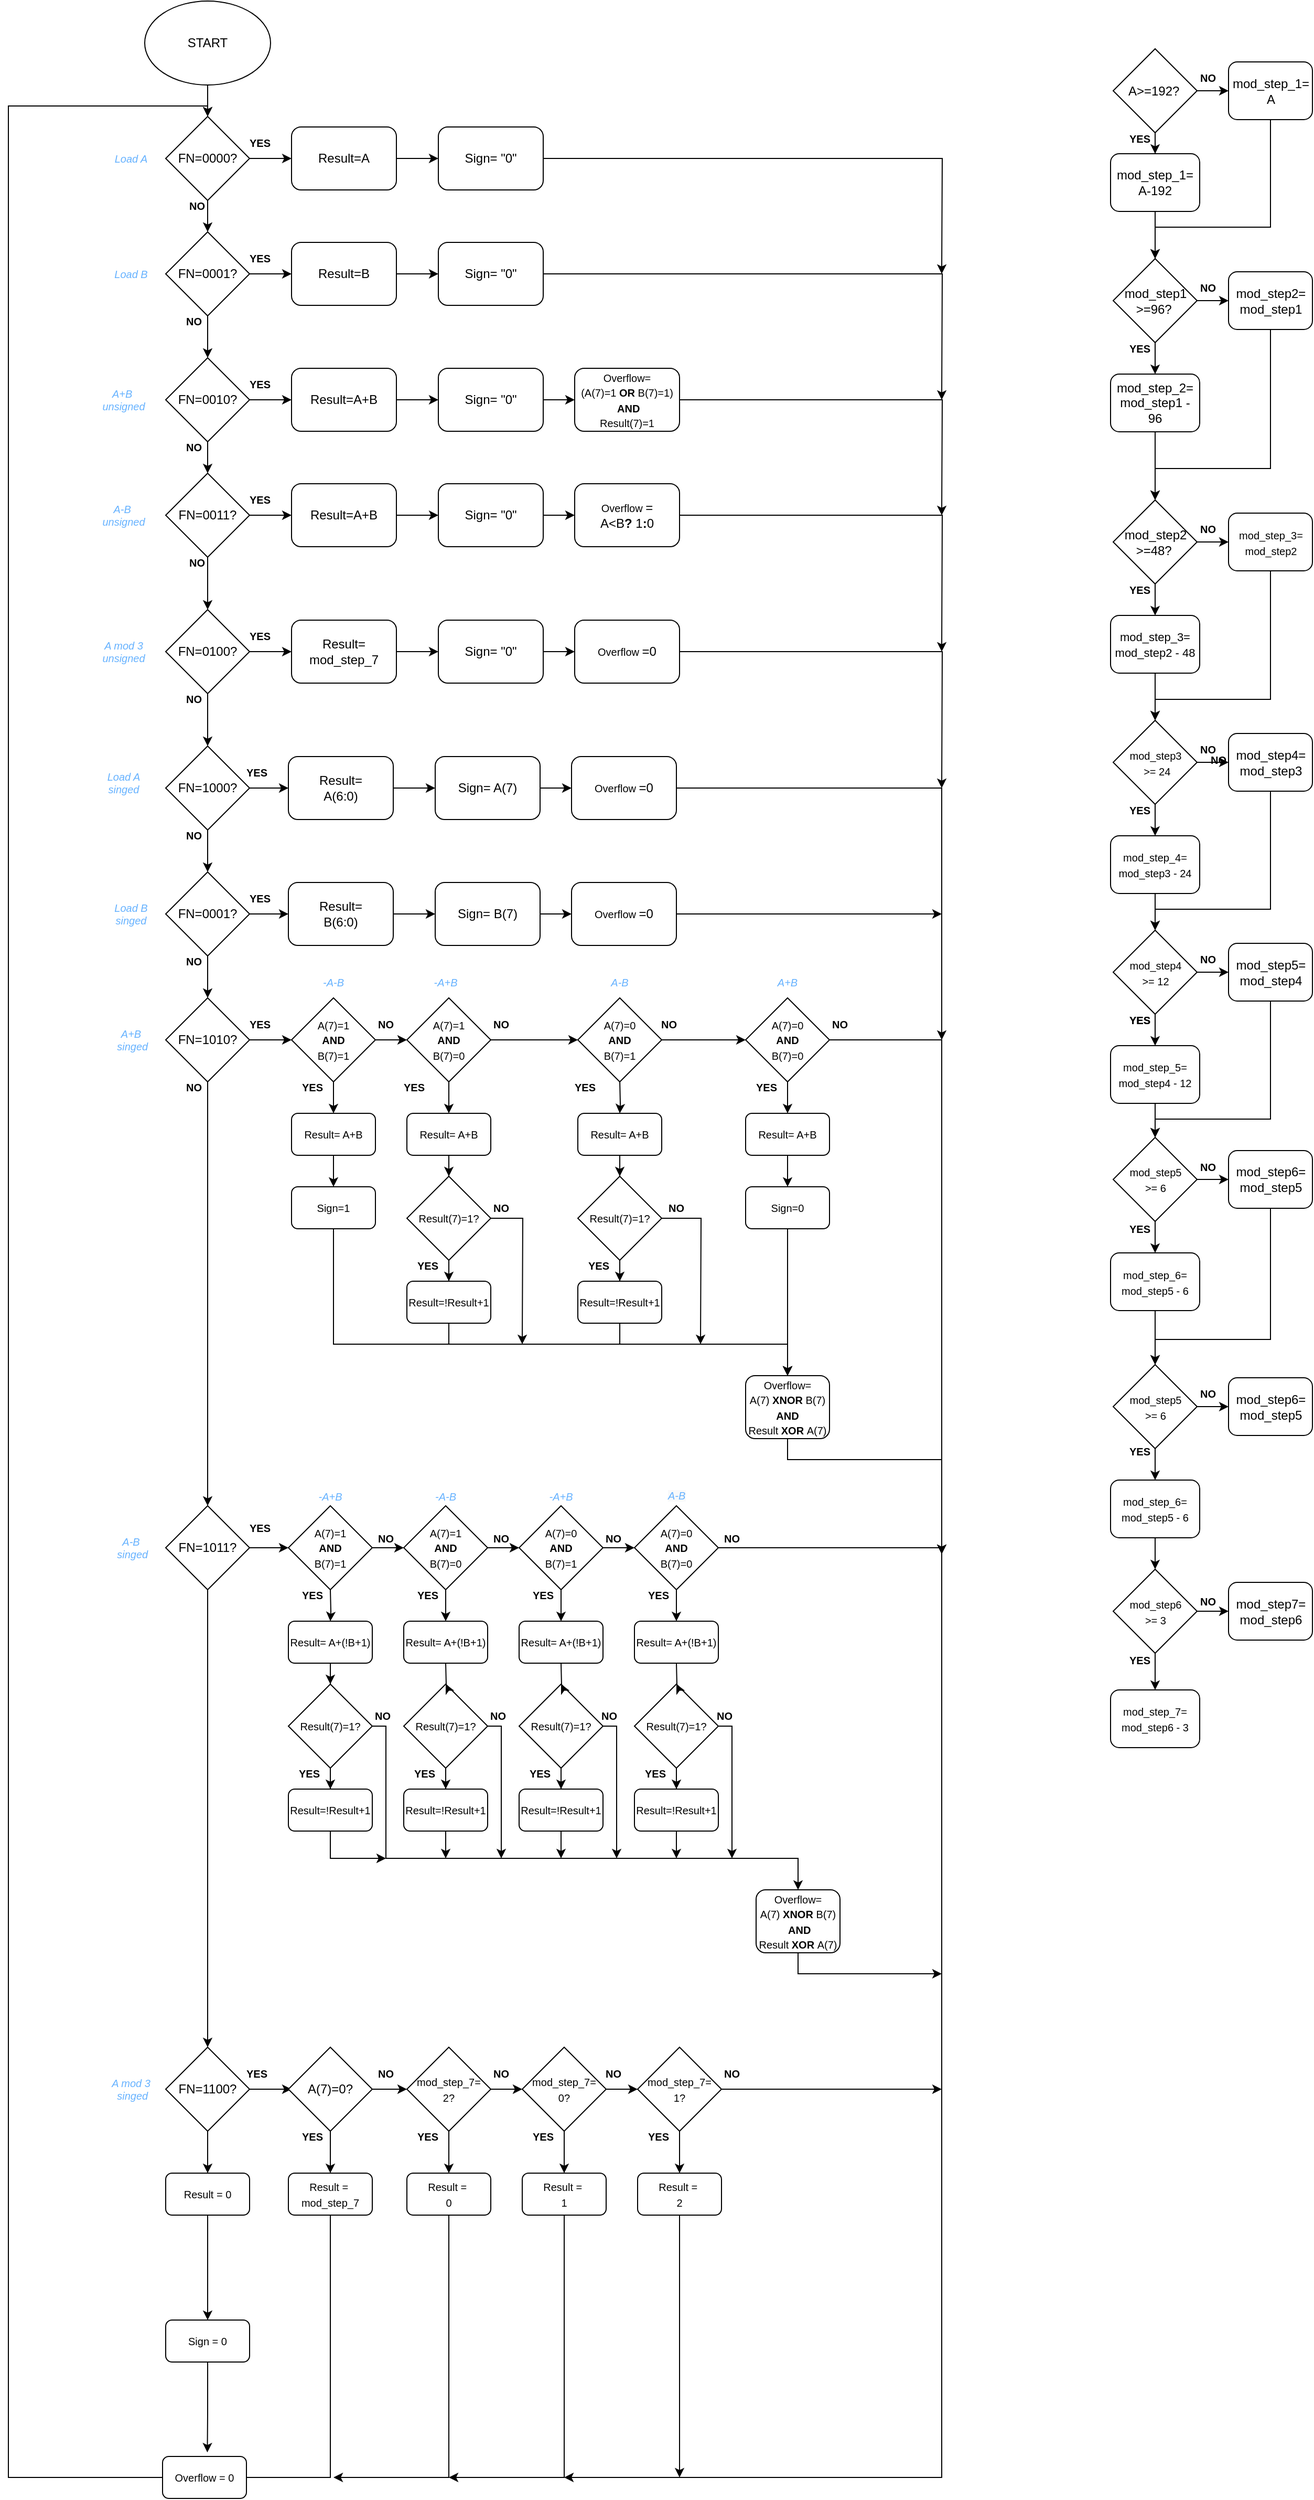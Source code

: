 <mxfile version="15.6.8" type="device"><diagram id="C5RBs43oDa-KdzZeNtuy" name="Page-1"><mxGraphModel dx="2370" dy="1323" grid="1" gridSize="10" guides="1" tooltips="1" connect="1" arrows="1" fold="1" page="1" pageScale="1" pageWidth="827" pageHeight="1169" math="0" shadow="0"><root><mxCell id="WIyWlLk6GJQsqaUBKTNV-0"/><mxCell id="WIyWlLk6GJQsqaUBKTNV-1" parent="WIyWlLk6GJQsqaUBKTNV-0"/><mxCell id="p7JrEzFKt19RPFXZ6Thj-3" value="" style="edgeStyle=orthogonalEdgeStyle;rounded=0;orthogonalLoop=1;jettySize=auto;html=1;" parent="WIyWlLk6GJQsqaUBKTNV-1" source="p7JrEzFKt19RPFXZ6Thj-0" target="p7JrEzFKt19RPFXZ6Thj-2" edge="1"><mxGeometry relative="1" as="geometry"/></mxCell><mxCell id="p7JrEzFKt19RPFXZ6Thj-0" value="START" style="ellipse;whiteSpace=wrap;html=1;" parent="WIyWlLk6GJQsqaUBKTNV-1" vertex="1"><mxGeometry x="320" y="20" width="120" height="80" as="geometry"/></mxCell><mxCell id="p7JrEzFKt19RPFXZ6Thj-20" style="edgeStyle=orthogonalEdgeStyle;rounded=0;orthogonalLoop=1;jettySize=auto;html=1;entryX=0;entryY=0.5;entryDx=0;entryDy=0;" parent="WIyWlLk6GJQsqaUBKTNV-1" source="p7JrEzFKt19RPFXZ6Thj-1" target="p7JrEzFKt19RPFXZ6Thj-19" edge="1"><mxGeometry relative="1" as="geometry"/></mxCell><mxCell id="p7JrEzFKt19RPFXZ6Thj-1" value="Result=A" style="rounded=1;whiteSpace=wrap;html=1;" parent="WIyWlLk6GJQsqaUBKTNV-1" vertex="1"><mxGeometry x="460" y="140" width="100" height="60" as="geometry"/></mxCell><mxCell id="p7JrEzFKt19RPFXZ6Thj-5" value="" style="edgeStyle=orthogonalEdgeStyle;rounded=0;orthogonalLoop=1;jettySize=auto;html=1;" parent="WIyWlLk6GJQsqaUBKTNV-1" source="p7JrEzFKt19RPFXZ6Thj-2" target="p7JrEzFKt19RPFXZ6Thj-4" edge="1"><mxGeometry relative="1" as="geometry"/></mxCell><mxCell id="p7JrEzFKt19RPFXZ6Thj-18" style="edgeStyle=orthogonalEdgeStyle;rounded=0;orthogonalLoop=1;jettySize=auto;html=1;entryX=0;entryY=0.5;entryDx=0;entryDy=0;" parent="WIyWlLk6GJQsqaUBKTNV-1" source="p7JrEzFKt19RPFXZ6Thj-2" target="p7JrEzFKt19RPFXZ6Thj-1" edge="1"><mxGeometry relative="1" as="geometry"/></mxCell><mxCell id="p7JrEzFKt19RPFXZ6Thj-2" value="FN=0000?" style="rhombus;whiteSpace=wrap;html=1;" parent="WIyWlLk6GJQsqaUBKTNV-1" vertex="1"><mxGeometry x="340" y="130" width="80" height="80" as="geometry"/></mxCell><mxCell id="p7JrEzFKt19RPFXZ6Thj-7" style="edgeStyle=orthogonalEdgeStyle;rounded=0;orthogonalLoop=1;jettySize=auto;html=1;entryX=0.5;entryY=0;entryDx=0;entryDy=0;" parent="WIyWlLk6GJQsqaUBKTNV-1" source="p7JrEzFKt19RPFXZ6Thj-4" target="p7JrEzFKt19RPFXZ6Thj-6" edge="1"><mxGeometry relative="1" as="geometry"/></mxCell><mxCell id="p7JrEzFKt19RPFXZ6Thj-24" style="edgeStyle=orthogonalEdgeStyle;rounded=0;orthogonalLoop=1;jettySize=auto;html=1;entryX=0;entryY=0.5;entryDx=0;entryDy=0;" parent="WIyWlLk6GJQsqaUBKTNV-1" source="p7JrEzFKt19RPFXZ6Thj-4" target="p7JrEzFKt19RPFXZ6Thj-22" edge="1"><mxGeometry relative="1" as="geometry"/></mxCell><mxCell id="p7JrEzFKt19RPFXZ6Thj-4" value="FN=0001?" style="rhombus;whiteSpace=wrap;html=1;" parent="WIyWlLk6GJQsqaUBKTNV-1" vertex="1"><mxGeometry x="340" y="240" width="80" height="80" as="geometry"/></mxCell><mxCell id="p7JrEzFKt19RPFXZ6Thj-9" style="edgeStyle=orthogonalEdgeStyle;rounded=0;orthogonalLoop=1;jettySize=auto;html=1;entryX=0.5;entryY=0;entryDx=0;entryDy=0;" parent="WIyWlLk6GJQsqaUBKTNV-1" source="p7JrEzFKt19RPFXZ6Thj-6" target="p7JrEzFKt19RPFXZ6Thj-8" edge="1"><mxGeometry relative="1" as="geometry"/></mxCell><mxCell id="p7JrEzFKt19RPFXZ6Thj-28" style="edgeStyle=orthogonalEdgeStyle;rounded=0;orthogonalLoop=1;jettySize=auto;html=1;entryX=0;entryY=0.5;entryDx=0;entryDy=0;" parent="WIyWlLk6GJQsqaUBKTNV-1" source="p7JrEzFKt19RPFXZ6Thj-6" target="p7JrEzFKt19RPFXZ6Thj-26" edge="1"><mxGeometry relative="1" as="geometry"/></mxCell><mxCell id="p7JrEzFKt19RPFXZ6Thj-6" value="FN=0010?" style="rhombus;whiteSpace=wrap;html=1;" parent="WIyWlLk6GJQsqaUBKTNV-1" vertex="1"><mxGeometry x="340" y="360" width="80" height="80" as="geometry"/></mxCell><mxCell id="p7JrEzFKt19RPFXZ6Thj-11" style="edgeStyle=orthogonalEdgeStyle;rounded=0;orthogonalLoop=1;jettySize=auto;html=1;entryX=0.5;entryY=0;entryDx=0;entryDy=0;" parent="WIyWlLk6GJQsqaUBKTNV-1" source="p7JrEzFKt19RPFXZ6Thj-8" target="p7JrEzFKt19RPFXZ6Thj-10" edge="1"><mxGeometry relative="1" as="geometry"/></mxCell><mxCell id="p7JrEzFKt19RPFXZ6Thj-36" style="edgeStyle=orthogonalEdgeStyle;rounded=0;orthogonalLoop=1;jettySize=auto;html=1;entryX=0;entryY=0.5;entryDx=0;entryDy=0;fontSize=10;" parent="WIyWlLk6GJQsqaUBKTNV-1" source="p7JrEzFKt19RPFXZ6Thj-8" target="p7JrEzFKt19RPFXZ6Thj-35" edge="1"><mxGeometry relative="1" as="geometry"/></mxCell><mxCell id="p7JrEzFKt19RPFXZ6Thj-8" value="FN=0011?" style="rhombus;whiteSpace=wrap;html=1;" parent="WIyWlLk6GJQsqaUBKTNV-1" vertex="1"><mxGeometry x="340" y="470" width="80" height="80" as="geometry"/></mxCell><mxCell id="p7JrEzFKt19RPFXZ6Thj-13" style="edgeStyle=orthogonalEdgeStyle;rounded=0;orthogonalLoop=1;jettySize=auto;html=1;entryX=0.5;entryY=0;entryDx=0;entryDy=0;" parent="WIyWlLk6GJQsqaUBKTNV-1" source="p7JrEzFKt19RPFXZ6Thj-10" target="p7JrEzFKt19RPFXZ6Thj-12" edge="1"><mxGeometry relative="1" as="geometry"/></mxCell><mxCell id="p7JrEzFKt19RPFXZ6Thj-44" style="edgeStyle=orthogonalEdgeStyle;rounded=0;orthogonalLoop=1;jettySize=auto;html=1;entryX=0;entryY=0.5;entryDx=0;entryDy=0;fontSize=10;" parent="WIyWlLk6GJQsqaUBKTNV-1" source="p7JrEzFKt19RPFXZ6Thj-10" target="p7JrEzFKt19RPFXZ6Thj-43" edge="1"><mxGeometry relative="1" as="geometry"/></mxCell><mxCell id="p7JrEzFKt19RPFXZ6Thj-10" value="FN=0100?" style="rhombus;whiteSpace=wrap;html=1;" parent="WIyWlLk6GJQsqaUBKTNV-1" vertex="1"><mxGeometry x="340" y="600" width="80" height="80" as="geometry"/></mxCell><mxCell id="p7JrEzFKt19RPFXZ6Thj-15" style="edgeStyle=orthogonalEdgeStyle;rounded=0;orthogonalLoop=1;jettySize=auto;html=1;" parent="WIyWlLk6GJQsqaUBKTNV-1" source="p7JrEzFKt19RPFXZ6Thj-12" target="p7JrEzFKt19RPFXZ6Thj-14" edge="1"><mxGeometry relative="1" as="geometry"/></mxCell><mxCell id="p7JrEzFKt19RPFXZ6Thj-55" style="edgeStyle=orthogonalEdgeStyle;rounded=0;orthogonalLoop=1;jettySize=auto;html=1;entryX=0;entryY=0.5;entryDx=0;entryDy=0;fontSize=10;" parent="WIyWlLk6GJQsqaUBKTNV-1" source="p7JrEzFKt19RPFXZ6Thj-12" target="p7JrEzFKt19RPFXZ6Thj-51" edge="1"><mxGeometry relative="1" as="geometry"/></mxCell><mxCell id="p7JrEzFKt19RPFXZ6Thj-12" value="FN=1000?" style="rhombus;whiteSpace=wrap;html=1;" parent="WIyWlLk6GJQsqaUBKTNV-1" vertex="1"><mxGeometry x="340" y="730" width="80" height="80" as="geometry"/></mxCell><mxCell id="p7JrEzFKt19RPFXZ6Thj-17" style="edgeStyle=orthogonalEdgeStyle;rounded=0;orthogonalLoop=1;jettySize=auto;html=1;" parent="WIyWlLk6GJQsqaUBKTNV-1" source="p7JrEzFKt19RPFXZ6Thj-14" target="p7JrEzFKt19RPFXZ6Thj-16" edge="1"><mxGeometry relative="1" as="geometry"/></mxCell><mxCell id="p7JrEzFKt19RPFXZ6Thj-61" value="" style="edgeStyle=orthogonalEdgeStyle;rounded=0;orthogonalLoop=1;jettySize=auto;html=1;fontSize=10;" parent="WIyWlLk6GJQsqaUBKTNV-1" source="p7JrEzFKt19RPFXZ6Thj-14" target="p7JrEzFKt19RPFXZ6Thj-57" edge="1"><mxGeometry relative="1" as="geometry"/></mxCell><mxCell id="p7JrEzFKt19RPFXZ6Thj-14" value="FN=0001?" style="rhombus;whiteSpace=wrap;html=1;" parent="WIyWlLk6GJQsqaUBKTNV-1" vertex="1"><mxGeometry x="340" y="850" width="80" height="80" as="geometry"/></mxCell><mxCell id="p7JrEzFKt19RPFXZ6Thj-63" style="edgeStyle=orthogonalEdgeStyle;rounded=0;orthogonalLoop=1;jettySize=auto;html=1;entryX=0;entryY=0.5;entryDx=0;entryDy=0;fontSize=10;" parent="WIyWlLk6GJQsqaUBKTNV-1" source="p7JrEzFKt19RPFXZ6Thj-16" target="p7JrEzFKt19RPFXZ6Thj-62" edge="1"><mxGeometry relative="1" as="geometry"/></mxCell><mxCell id="p7JrEzFKt19RPFXZ6Thj-91" style="edgeStyle=orthogonalEdgeStyle;rounded=0;orthogonalLoop=1;jettySize=auto;html=1;entryX=0.5;entryY=0;entryDx=0;entryDy=0;fontSize=10;" parent="WIyWlLk6GJQsqaUBKTNV-1" source="p7JrEzFKt19RPFXZ6Thj-16" target="p7JrEzFKt19RPFXZ6Thj-90" edge="1"><mxGeometry relative="1" as="geometry"/></mxCell><mxCell id="p7JrEzFKt19RPFXZ6Thj-16" value="FN=1010?" style="rhombus;whiteSpace=wrap;html=1;" parent="WIyWlLk6GJQsqaUBKTNV-1" vertex="1"><mxGeometry x="340" y="970" width="80" height="80" as="geometry"/></mxCell><mxCell id="4022Rs_pUNi9hCIHY1M2-92" style="edgeStyle=orthogonalEdgeStyle;rounded=0;orthogonalLoop=1;jettySize=auto;html=1;" edge="1" parent="WIyWlLk6GJQsqaUBKTNV-1" source="p7JrEzFKt19RPFXZ6Thj-19"><mxGeometry relative="1" as="geometry"><mxPoint x="1080.0" y="280.0" as="targetPoint"/></mxGeometry></mxCell><mxCell id="p7JrEzFKt19RPFXZ6Thj-19" value="Sign= &quot;0&quot;" style="rounded=1;whiteSpace=wrap;html=1;" parent="WIyWlLk6GJQsqaUBKTNV-1" vertex="1"><mxGeometry x="600" y="140" width="100" height="60" as="geometry"/></mxCell><mxCell id="p7JrEzFKt19RPFXZ6Thj-21" style="edgeStyle=orthogonalEdgeStyle;rounded=0;orthogonalLoop=1;jettySize=auto;html=1;entryX=0;entryY=0.5;entryDx=0;entryDy=0;" parent="WIyWlLk6GJQsqaUBKTNV-1" source="p7JrEzFKt19RPFXZ6Thj-22" target="p7JrEzFKt19RPFXZ6Thj-23" edge="1"><mxGeometry relative="1" as="geometry"/></mxCell><mxCell id="p7JrEzFKt19RPFXZ6Thj-22" value="Result=B" style="rounded=1;whiteSpace=wrap;html=1;" parent="WIyWlLk6GJQsqaUBKTNV-1" vertex="1"><mxGeometry x="460" y="250" width="100" height="60" as="geometry"/></mxCell><mxCell id="4022Rs_pUNi9hCIHY1M2-91" style="edgeStyle=orthogonalEdgeStyle;rounded=0;orthogonalLoop=1;jettySize=auto;html=1;" edge="1" parent="WIyWlLk6GJQsqaUBKTNV-1" source="p7JrEzFKt19RPFXZ6Thj-23"><mxGeometry relative="1" as="geometry"><mxPoint x="1080.0" y="400.0" as="targetPoint"/></mxGeometry></mxCell><mxCell id="p7JrEzFKt19RPFXZ6Thj-23" value="Sign= &quot;0&quot;" style="rounded=1;whiteSpace=wrap;html=1;" parent="WIyWlLk6GJQsqaUBKTNV-1" vertex="1"><mxGeometry x="600" y="250" width="100" height="60" as="geometry"/></mxCell><mxCell id="p7JrEzFKt19RPFXZ6Thj-25" style="edgeStyle=orthogonalEdgeStyle;rounded=0;orthogonalLoop=1;jettySize=auto;html=1;entryX=0;entryY=0.5;entryDx=0;entryDy=0;" parent="WIyWlLk6GJQsqaUBKTNV-1" source="p7JrEzFKt19RPFXZ6Thj-26" target="p7JrEzFKt19RPFXZ6Thj-27" edge="1"><mxGeometry relative="1" as="geometry"/></mxCell><mxCell id="p7JrEzFKt19RPFXZ6Thj-26" value="Result=A+B" style="rounded=1;whiteSpace=wrap;html=1;" parent="WIyWlLk6GJQsqaUBKTNV-1" vertex="1"><mxGeometry x="460" y="370" width="100" height="60" as="geometry"/></mxCell><mxCell id="p7JrEzFKt19RPFXZ6Thj-34" value="" style="edgeStyle=orthogonalEdgeStyle;rounded=0;orthogonalLoop=1;jettySize=auto;html=1;fontSize=10;" parent="WIyWlLk6GJQsqaUBKTNV-1" source="p7JrEzFKt19RPFXZ6Thj-27" target="p7JrEzFKt19RPFXZ6Thj-32" edge="1"><mxGeometry relative="1" as="geometry"/></mxCell><mxCell id="p7JrEzFKt19RPFXZ6Thj-27" value="Sign= &quot;0&quot;" style="rounded=1;whiteSpace=wrap;html=1;" parent="WIyWlLk6GJQsqaUBKTNV-1" vertex="1"><mxGeometry x="600" y="370" width="100" height="60" as="geometry"/></mxCell><mxCell id="4022Rs_pUNi9hCIHY1M2-90" style="edgeStyle=orthogonalEdgeStyle;rounded=0;orthogonalLoop=1;jettySize=auto;html=1;" edge="1" parent="WIyWlLk6GJQsqaUBKTNV-1" source="p7JrEzFKt19RPFXZ6Thj-32"><mxGeometry relative="1" as="geometry"><mxPoint x="1080.0" y="510.0" as="targetPoint"/></mxGeometry></mxCell><mxCell id="p7JrEzFKt19RPFXZ6Thj-32" value="&lt;font style=&quot;font-size: 10px&quot;&gt;Overflow=&lt;br&gt;(A(7)=1 &lt;b&gt;OR &lt;/b&gt;B(7)=1)&lt;br&gt;&amp;nbsp;&lt;b&gt;AND&lt;/b&gt;&lt;br&gt;Result(7)=1&lt;/font&gt;" style="rounded=1;whiteSpace=wrap;html=1;" parent="WIyWlLk6GJQsqaUBKTNV-1" vertex="1"><mxGeometry x="730" y="370" width="100" height="60" as="geometry"/></mxCell><mxCell id="p7JrEzFKt19RPFXZ6Thj-39" style="edgeStyle=orthogonalEdgeStyle;rounded=0;orthogonalLoop=1;jettySize=auto;html=1;entryX=0;entryY=0.5;entryDx=0;entryDy=0;fontSize=10;" parent="WIyWlLk6GJQsqaUBKTNV-1" source="p7JrEzFKt19RPFXZ6Thj-35" edge="1"><mxGeometry relative="1" as="geometry"><mxPoint x="600" y="510" as="targetPoint"/></mxGeometry></mxCell><mxCell id="p7JrEzFKt19RPFXZ6Thj-35" value="Result=A+B" style="rounded=1;whiteSpace=wrap;html=1;" parent="WIyWlLk6GJQsqaUBKTNV-1" vertex="1"><mxGeometry x="460" y="480" width="100" height="60" as="geometry"/></mxCell><mxCell id="p7JrEzFKt19RPFXZ6Thj-40" style="edgeStyle=orthogonalEdgeStyle;rounded=0;orthogonalLoop=1;jettySize=auto;html=1;entryX=0;entryY=0.5;entryDx=0;entryDy=0;fontSize=10;" parent="WIyWlLk6GJQsqaUBKTNV-1" edge="1"><mxGeometry relative="1" as="geometry"><mxPoint x="700" y="510" as="sourcePoint"/><mxPoint x="730" y="510" as="targetPoint"/></mxGeometry></mxCell><mxCell id="4022Rs_pUNi9hCIHY1M2-89" style="edgeStyle=orthogonalEdgeStyle;rounded=0;orthogonalLoop=1;jettySize=auto;html=1;" edge="1" parent="WIyWlLk6GJQsqaUBKTNV-1" source="p7JrEzFKt19RPFXZ6Thj-41"><mxGeometry relative="1" as="geometry"><mxPoint x="1080.0" y="640.0" as="targetPoint"/></mxGeometry></mxCell><mxCell id="p7JrEzFKt19RPFXZ6Thj-41" value="&lt;span style=&quot;font-size: 10px&quot;&gt;Overflow&amp;nbsp;&lt;/span&gt;= &lt;br&gt;A&amp;lt;B&lt;b&gt;?&lt;/b&gt; 1&lt;b&gt;:&lt;/b&gt;0" style="rounded=1;whiteSpace=wrap;html=1;" parent="WIyWlLk6GJQsqaUBKTNV-1" vertex="1"><mxGeometry x="730" y="480" width="100" height="60" as="geometry"/></mxCell><mxCell id="p7JrEzFKt19RPFXZ6Thj-42" value="Sign=&amp;nbsp;&quot;0&quot;" style="rounded=1;whiteSpace=wrap;html=1;" parent="WIyWlLk6GJQsqaUBKTNV-1" vertex="1"><mxGeometry x="600" y="480" width="100" height="60" as="geometry"/></mxCell><mxCell id="p7JrEzFKt19RPFXZ6Thj-46" style="edgeStyle=orthogonalEdgeStyle;rounded=0;orthogonalLoop=1;jettySize=auto;html=1;entryX=0;entryY=0.5;entryDx=0;entryDy=0;fontSize=10;" parent="WIyWlLk6GJQsqaUBKTNV-1" source="p7JrEzFKt19RPFXZ6Thj-43" target="p7JrEzFKt19RPFXZ6Thj-45" edge="1"><mxGeometry relative="1" as="geometry"/></mxCell><mxCell id="p7JrEzFKt19RPFXZ6Thj-43" value="Result=&lt;br&gt;mod_step_7" style="rounded=1;whiteSpace=wrap;html=1;" parent="WIyWlLk6GJQsqaUBKTNV-1" vertex="1"><mxGeometry x="460" y="610" width="100" height="60" as="geometry"/></mxCell><mxCell id="p7JrEzFKt19RPFXZ6Thj-49" value="" style="edgeStyle=orthogonalEdgeStyle;rounded=0;orthogonalLoop=1;jettySize=auto;html=1;fontSize=10;" parent="WIyWlLk6GJQsqaUBKTNV-1" source="p7JrEzFKt19RPFXZ6Thj-45" target="p7JrEzFKt19RPFXZ6Thj-47" edge="1"><mxGeometry relative="1" as="geometry"/></mxCell><mxCell id="p7JrEzFKt19RPFXZ6Thj-45" value="Sign=&amp;nbsp;&quot;0&quot;" style="rounded=1;whiteSpace=wrap;html=1;" parent="WIyWlLk6GJQsqaUBKTNV-1" vertex="1"><mxGeometry x="600" y="610" width="100" height="60" as="geometry"/></mxCell><mxCell id="4022Rs_pUNi9hCIHY1M2-88" style="edgeStyle=orthogonalEdgeStyle;rounded=0;orthogonalLoop=1;jettySize=auto;html=1;" edge="1" parent="WIyWlLk6GJQsqaUBKTNV-1" source="p7JrEzFKt19RPFXZ6Thj-47"><mxGeometry relative="1" as="geometry"><mxPoint x="1080.0" y="770.0" as="targetPoint"/></mxGeometry></mxCell><mxCell id="p7JrEzFKt19RPFXZ6Thj-47" value="&lt;span style=&quot;font-size: 10px&quot;&gt;Overflow&amp;nbsp;&lt;/span&gt;=0" style="rounded=1;whiteSpace=wrap;html=1;" parent="WIyWlLk6GJQsqaUBKTNV-1" vertex="1"><mxGeometry x="730" y="610" width="100" height="60" as="geometry"/></mxCell><mxCell id="p7JrEzFKt19RPFXZ6Thj-50" style="edgeStyle=orthogonalEdgeStyle;rounded=0;orthogonalLoop=1;jettySize=auto;html=1;entryX=0;entryY=0.5;entryDx=0;entryDy=0;fontSize=10;" parent="WIyWlLk6GJQsqaUBKTNV-1" source="p7JrEzFKt19RPFXZ6Thj-51" target="p7JrEzFKt19RPFXZ6Thj-53" edge="1"><mxGeometry relative="1" as="geometry"/></mxCell><mxCell id="p7JrEzFKt19RPFXZ6Thj-51" value="Result=&lt;br&gt;A(6:0)" style="rounded=1;whiteSpace=wrap;html=1;" parent="WIyWlLk6GJQsqaUBKTNV-1" vertex="1"><mxGeometry x="457" y="740" width="100" height="60" as="geometry"/></mxCell><mxCell id="p7JrEzFKt19RPFXZ6Thj-52" value="" style="edgeStyle=orthogonalEdgeStyle;rounded=0;orthogonalLoop=1;jettySize=auto;html=1;fontSize=10;" parent="WIyWlLk6GJQsqaUBKTNV-1" source="p7JrEzFKt19RPFXZ6Thj-53" target="p7JrEzFKt19RPFXZ6Thj-54" edge="1"><mxGeometry relative="1" as="geometry"/></mxCell><mxCell id="p7JrEzFKt19RPFXZ6Thj-53" value="Sign= A(7)" style="rounded=1;whiteSpace=wrap;html=1;" parent="WIyWlLk6GJQsqaUBKTNV-1" vertex="1"><mxGeometry x="597" y="740" width="100" height="60" as="geometry"/></mxCell><mxCell id="p7JrEzFKt19RPFXZ6Thj-98" style="edgeStyle=orthogonalEdgeStyle;rounded=0;orthogonalLoop=1;jettySize=auto;html=1;fontSize=10;" parent="WIyWlLk6GJQsqaUBKTNV-1" source="p7JrEzFKt19RPFXZ6Thj-54" edge="1"><mxGeometry relative="1" as="geometry"><mxPoint x="1080" y="1010" as="targetPoint"/><Array as="points"><mxPoint x="1080" y="770"/><mxPoint x="1080" y="890"/></Array></mxGeometry></mxCell><mxCell id="p7JrEzFKt19RPFXZ6Thj-54" value="&lt;span style=&quot;font-size: 10px&quot;&gt;Overflow&amp;nbsp;&lt;/span&gt;=0" style="rounded=1;whiteSpace=wrap;html=1;" parent="WIyWlLk6GJQsqaUBKTNV-1" vertex="1"><mxGeometry x="727" y="740" width="100" height="60" as="geometry"/></mxCell><mxCell id="p7JrEzFKt19RPFXZ6Thj-56" style="edgeStyle=orthogonalEdgeStyle;rounded=0;orthogonalLoop=1;jettySize=auto;html=1;entryX=0;entryY=0.5;entryDx=0;entryDy=0;fontSize=10;" parent="WIyWlLk6GJQsqaUBKTNV-1" source="p7JrEzFKt19RPFXZ6Thj-57" target="p7JrEzFKt19RPFXZ6Thj-59" edge="1"><mxGeometry relative="1" as="geometry"/></mxCell><mxCell id="p7JrEzFKt19RPFXZ6Thj-57" value="Result=&lt;br&gt;B(6:0)" style="rounded=1;whiteSpace=wrap;html=1;" parent="WIyWlLk6GJQsqaUBKTNV-1" vertex="1"><mxGeometry x="457" y="860" width="100" height="60" as="geometry"/></mxCell><mxCell id="p7JrEzFKt19RPFXZ6Thj-58" value="" style="edgeStyle=orthogonalEdgeStyle;rounded=0;orthogonalLoop=1;jettySize=auto;html=1;fontSize=10;" parent="WIyWlLk6GJQsqaUBKTNV-1" source="p7JrEzFKt19RPFXZ6Thj-59" target="p7JrEzFKt19RPFXZ6Thj-60" edge="1"><mxGeometry relative="1" as="geometry"/></mxCell><mxCell id="p7JrEzFKt19RPFXZ6Thj-59" value="Sign= B(7)" style="rounded=1;whiteSpace=wrap;html=1;" parent="WIyWlLk6GJQsqaUBKTNV-1" vertex="1"><mxGeometry x="597" y="860" width="100" height="60" as="geometry"/></mxCell><mxCell id="4022Rs_pUNi9hCIHY1M2-93" style="edgeStyle=orthogonalEdgeStyle;rounded=0;orthogonalLoop=1;jettySize=auto;html=1;" edge="1" parent="WIyWlLk6GJQsqaUBKTNV-1" source="p7JrEzFKt19RPFXZ6Thj-60"><mxGeometry relative="1" as="geometry"><mxPoint x="1080" y="890" as="targetPoint"/></mxGeometry></mxCell><mxCell id="p7JrEzFKt19RPFXZ6Thj-60" value="&lt;span style=&quot;font-size: 10px&quot;&gt;Overflow&amp;nbsp;&lt;/span&gt;=0" style="rounded=1;whiteSpace=wrap;html=1;" parent="WIyWlLk6GJQsqaUBKTNV-1" vertex="1"><mxGeometry x="727" y="860" width="100" height="60" as="geometry"/></mxCell><mxCell id="p7JrEzFKt19RPFXZ6Thj-67" value="" style="edgeStyle=orthogonalEdgeStyle;rounded=0;orthogonalLoop=1;jettySize=auto;html=1;fontSize=10;" parent="WIyWlLk6GJQsqaUBKTNV-1" source="p7JrEzFKt19RPFXZ6Thj-62" target="p7JrEzFKt19RPFXZ6Thj-64" edge="1"><mxGeometry relative="1" as="geometry"/></mxCell><mxCell id="p7JrEzFKt19RPFXZ6Thj-71" value="" style="edgeStyle=orthogonalEdgeStyle;rounded=0;orthogonalLoop=1;jettySize=auto;html=1;fontSize=10;" parent="WIyWlLk6GJQsqaUBKTNV-1" source="p7JrEzFKt19RPFXZ6Thj-62" target="p7JrEzFKt19RPFXZ6Thj-70" edge="1"><mxGeometry relative="1" as="geometry"/></mxCell><mxCell id="p7JrEzFKt19RPFXZ6Thj-62" value="&lt;font style=&quot;font-size: 10px&quot;&gt;A(7)=1 &lt;br&gt;&lt;b&gt;AND &lt;br&gt;&lt;/b&gt;B(7)=1&lt;/font&gt;" style="rhombus;whiteSpace=wrap;html=1;" parent="WIyWlLk6GJQsqaUBKTNV-1" vertex="1"><mxGeometry x="460" y="970" width="80" height="80" as="geometry"/></mxCell><mxCell id="p7JrEzFKt19RPFXZ6Thj-68" value="" style="edgeStyle=orthogonalEdgeStyle;rounded=0;orthogonalLoop=1;jettySize=auto;html=1;fontSize=10;" parent="WIyWlLk6GJQsqaUBKTNV-1" source="p7JrEzFKt19RPFXZ6Thj-64" target="p7JrEzFKt19RPFXZ6Thj-65" edge="1"><mxGeometry relative="1" as="geometry"/></mxCell><mxCell id="4022Rs_pUNi9hCIHY1M2-5" value="" style="edgeStyle=orthogonalEdgeStyle;rounded=0;orthogonalLoop=1;jettySize=auto;html=1;" edge="1" parent="WIyWlLk6GJQsqaUBKTNV-1" source="p7JrEzFKt19RPFXZ6Thj-64" target="4022Rs_pUNi9hCIHY1M2-4"><mxGeometry relative="1" as="geometry"/></mxCell><mxCell id="p7JrEzFKt19RPFXZ6Thj-64" value="&lt;font style=&quot;font-size: 10px&quot;&gt;A(7)=1 &lt;br&gt;&lt;b&gt;AND &lt;br&gt;&lt;/b&gt;B(7)=0&lt;/font&gt;" style="rhombus;whiteSpace=wrap;html=1;" parent="WIyWlLk6GJQsqaUBKTNV-1" vertex="1"><mxGeometry x="570" y="970" width="80" height="80" as="geometry"/></mxCell><mxCell id="p7JrEzFKt19RPFXZ6Thj-69" value="" style="edgeStyle=orthogonalEdgeStyle;rounded=0;orthogonalLoop=1;jettySize=auto;html=1;fontSize=10;" parent="WIyWlLk6GJQsqaUBKTNV-1" source="p7JrEzFKt19RPFXZ6Thj-65" target="p7JrEzFKt19RPFXZ6Thj-66" edge="1"><mxGeometry relative="1" as="geometry"/></mxCell><mxCell id="p7JrEzFKt19RPFXZ6Thj-65" value="&lt;font style=&quot;font-size: 10px&quot;&gt;A(7)=0&lt;br&gt;&lt;b&gt;AND &lt;br&gt;&lt;/b&gt;B(7)=1&lt;/font&gt;" style="rhombus;whiteSpace=wrap;html=1;" parent="WIyWlLk6GJQsqaUBKTNV-1" vertex="1"><mxGeometry x="733" y="970" width="80" height="80" as="geometry"/></mxCell><mxCell id="p7JrEzFKt19RPFXZ6Thj-89" style="edgeStyle=orthogonalEdgeStyle;rounded=0;orthogonalLoop=1;jettySize=auto;html=1;entryX=0.5;entryY=0;entryDx=0;entryDy=0;fontSize=10;" parent="WIyWlLk6GJQsqaUBKTNV-1" source="p7JrEzFKt19RPFXZ6Thj-66" target="p7JrEzFKt19RPFXZ6Thj-86" edge="1"><mxGeometry relative="1" as="geometry"/></mxCell><mxCell id="p7JrEzFKt19RPFXZ6Thj-96" style="edgeStyle=orthogonalEdgeStyle;rounded=0;orthogonalLoop=1;jettySize=auto;html=1;fontSize=10;" parent="WIyWlLk6GJQsqaUBKTNV-1" source="p7JrEzFKt19RPFXZ6Thj-66" edge="1"><mxGeometry relative="1" as="geometry"><mxPoint x="1080" y="1500" as="targetPoint"/><Array as="points"><mxPoint x="1080" y="1010"/></Array></mxGeometry></mxCell><mxCell id="p7JrEzFKt19RPFXZ6Thj-66" value="&lt;font style=&quot;font-size: 10px&quot;&gt;A(7)=0&lt;br&gt;&lt;b&gt;AND &lt;br&gt;&lt;/b&gt;B(7)=0&lt;/font&gt;" style="rhombus;whiteSpace=wrap;html=1;" parent="WIyWlLk6GJQsqaUBKTNV-1" vertex="1"><mxGeometry x="893" y="970" width="80" height="80" as="geometry"/></mxCell><mxCell id="p7JrEzFKt19RPFXZ6Thj-75" style="edgeStyle=orthogonalEdgeStyle;rounded=0;orthogonalLoop=1;jettySize=auto;html=1;entryX=0.5;entryY=0;entryDx=0;entryDy=0;fontSize=10;" parent="WIyWlLk6GJQsqaUBKTNV-1" source="p7JrEzFKt19RPFXZ6Thj-70" target="p7JrEzFKt19RPFXZ6Thj-72" edge="1"><mxGeometry relative="1" as="geometry"/></mxCell><mxCell id="p7JrEzFKt19RPFXZ6Thj-70" value="&lt;span style=&quot;font-size: 10px&quot;&gt;Result= A+B&lt;/span&gt;" style="rounded=1;whiteSpace=wrap;html=1;" parent="WIyWlLk6GJQsqaUBKTNV-1" vertex="1"><mxGeometry x="460" y="1080" width="80" height="40" as="geometry"/></mxCell><mxCell id="4022Rs_pUNi9hCIHY1M2-21" style="edgeStyle=orthogonalEdgeStyle;rounded=0;orthogonalLoop=1;jettySize=auto;html=1;entryX=0.5;entryY=0;entryDx=0;entryDy=0;" edge="1" parent="WIyWlLk6GJQsqaUBKTNV-1" source="p7JrEzFKt19RPFXZ6Thj-72" target="p7JrEzFKt19RPFXZ6Thj-130"><mxGeometry relative="1" as="geometry"><Array as="points"><mxPoint x="500" y="1300"/><mxPoint x="933" y="1300"/></Array></mxGeometry></mxCell><mxCell id="p7JrEzFKt19RPFXZ6Thj-72" value="&lt;span style=&quot;font-size: 10px&quot;&gt;Sign=1&lt;/span&gt;" style="rounded=1;whiteSpace=wrap;html=1;" parent="WIyWlLk6GJQsqaUBKTNV-1" vertex="1"><mxGeometry x="460" y="1150" width="80" height="40" as="geometry"/></mxCell><mxCell id="p7JrEzFKt19RPFXZ6Thj-85" value="" style="edgeStyle=orthogonalEdgeStyle;rounded=0;orthogonalLoop=1;jettySize=auto;html=1;fontSize=10;" parent="WIyWlLk6GJQsqaUBKTNV-1" source="p7JrEzFKt19RPFXZ6Thj-86" target="p7JrEzFKt19RPFXZ6Thj-87" edge="1"><mxGeometry relative="1" as="geometry"/></mxCell><mxCell id="p7JrEzFKt19RPFXZ6Thj-86" value="&lt;span style=&quot;font-size: 10px&quot;&gt;Result= A+B&lt;/span&gt;" style="rounded=1;whiteSpace=wrap;html=1;" parent="WIyWlLk6GJQsqaUBKTNV-1" vertex="1"><mxGeometry x="893" y="1080" width="80" height="40" as="geometry"/></mxCell><mxCell id="p7JrEzFKt19RPFXZ6Thj-170" value="" style="edgeStyle=orthogonalEdgeStyle;rounded=0;orthogonalLoop=1;jettySize=auto;html=1;fontSize=10;" parent="WIyWlLk6GJQsqaUBKTNV-1" source="p7JrEzFKt19RPFXZ6Thj-87" target="p7JrEzFKt19RPFXZ6Thj-130" edge="1"><mxGeometry relative="1" as="geometry"/></mxCell><mxCell id="p7JrEzFKt19RPFXZ6Thj-87" value="&lt;span style=&quot;font-size: 10px&quot;&gt;Sign=&lt;/span&gt;&lt;span style=&quot;font-size: 10px&quot;&gt;0&lt;/span&gt;" style="rounded=1;whiteSpace=wrap;html=1;" parent="WIyWlLk6GJQsqaUBKTNV-1" vertex="1"><mxGeometry x="893" y="1150" width="80" height="40" as="geometry"/></mxCell><mxCell id="p7JrEzFKt19RPFXZ6Thj-129" value="" style="edgeStyle=orthogonalEdgeStyle;rounded=0;orthogonalLoop=1;jettySize=auto;html=1;fontSize=10;" parent="WIyWlLk6GJQsqaUBKTNV-1" source="p7JrEzFKt19RPFXZ6Thj-90" target="p7JrEzFKt19RPFXZ6Thj-107" edge="1"><mxGeometry relative="1" as="geometry"/></mxCell><mxCell id="p7JrEzFKt19RPFXZ6Thj-146" style="edgeStyle=orthogonalEdgeStyle;rounded=0;orthogonalLoop=1;jettySize=auto;html=1;fontSize=10;entryX=0.5;entryY=0;entryDx=0;entryDy=0;" parent="WIyWlLk6GJQsqaUBKTNV-1" source="p7JrEzFKt19RPFXZ6Thj-90" target="p7JrEzFKt19RPFXZ6Thj-147" edge="1"><mxGeometry relative="1" as="geometry"><mxPoint x="380" y="1800" as="targetPoint"/></mxGeometry></mxCell><mxCell id="p7JrEzFKt19RPFXZ6Thj-90" value="FN=1011?" style="rhombus;whiteSpace=wrap;html=1;" parent="WIyWlLk6GJQsqaUBKTNV-1" vertex="1"><mxGeometry x="340" y="1454" width="80" height="80" as="geometry"/></mxCell><mxCell id="p7JrEzFKt19RPFXZ6Thj-105" value="" style="edgeStyle=orthogonalEdgeStyle;rounded=0;orthogonalLoop=1;jettySize=auto;html=1;fontSize=10;" parent="WIyWlLk6GJQsqaUBKTNV-1" source="p7JrEzFKt19RPFXZ6Thj-107" target="p7JrEzFKt19RPFXZ6Thj-110" edge="1"><mxGeometry relative="1" as="geometry"/></mxCell><mxCell id="p7JrEzFKt19RPFXZ6Thj-107" value="&lt;font style=&quot;font-size: 10px&quot;&gt;A(7)=1 &lt;br&gt;&lt;b&gt;AND &lt;br&gt;&lt;/b&gt;B(7)=1&lt;/font&gt;" style="rhombus;whiteSpace=wrap;html=1;" parent="WIyWlLk6GJQsqaUBKTNV-1" vertex="1"><mxGeometry x="457" y="1454" width="80" height="80" as="geometry"/></mxCell><mxCell id="p7JrEzFKt19RPFXZ6Thj-108" value="" style="edgeStyle=orthogonalEdgeStyle;rounded=0;orthogonalLoop=1;jettySize=auto;html=1;fontSize=10;" parent="WIyWlLk6GJQsqaUBKTNV-1" source="p7JrEzFKt19RPFXZ6Thj-110" target="p7JrEzFKt19RPFXZ6Thj-113" edge="1"><mxGeometry relative="1" as="geometry"/></mxCell><mxCell id="p7JrEzFKt19RPFXZ6Thj-109" style="edgeStyle=orthogonalEdgeStyle;rounded=0;orthogonalLoop=1;jettySize=auto;html=1;entryX=0.5;entryY=0;entryDx=0;entryDy=0;fontSize=10;" parent="WIyWlLk6GJQsqaUBKTNV-1" source="p7JrEzFKt19RPFXZ6Thj-110" target="p7JrEzFKt19RPFXZ6Thj-121" edge="1"><mxGeometry relative="1" as="geometry"/></mxCell><mxCell id="p7JrEzFKt19RPFXZ6Thj-110" value="&lt;font style=&quot;font-size: 10px&quot;&gt;A(7)=1 &lt;br&gt;&lt;b&gt;AND &lt;br&gt;&lt;/b&gt;B(7)=0&lt;/font&gt;" style="rhombus;whiteSpace=wrap;html=1;" parent="WIyWlLk6GJQsqaUBKTNV-1" vertex="1"><mxGeometry x="567" y="1454" width="80" height="80" as="geometry"/></mxCell><mxCell id="p7JrEzFKt19RPFXZ6Thj-111" value="" style="edgeStyle=orthogonalEdgeStyle;rounded=0;orthogonalLoop=1;jettySize=auto;html=1;fontSize=10;" parent="WIyWlLk6GJQsqaUBKTNV-1" source="p7JrEzFKt19RPFXZ6Thj-113" target="p7JrEzFKt19RPFXZ6Thj-116" edge="1"><mxGeometry relative="1" as="geometry"/></mxCell><mxCell id="4022Rs_pUNi9hCIHY1M2-75" style="edgeStyle=orthogonalEdgeStyle;rounded=0;orthogonalLoop=1;jettySize=auto;html=1;entryX=0.5;entryY=0;entryDx=0;entryDy=0;" edge="1" parent="WIyWlLk6GJQsqaUBKTNV-1" source="p7JrEzFKt19RPFXZ6Thj-113" target="4022Rs_pUNi9hCIHY1M2-67"><mxGeometry relative="1" as="geometry"/></mxCell><mxCell id="p7JrEzFKt19RPFXZ6Thj-113" value="&lt;font style=&quot;font-size: 10px&quot;&gt;A(7)=0&lt;br&gt;&lt;b&gt;AND &lt;br&gt;&lt;/b&gt;B(7)=1&lt;/font&gt;" style="rhombus;whiteSpace=wrap;html=1;" parent="WIyWlLk6GJQsqaUBKTNV-1" vertex="1"><mxGeometry x="677" y="1454" width="80" height="80" as="geometry"/></mxCell><mxCell id="p7JrEzFKt19RPFXZ6Thj-115" style="edgeStyle=orthogonalEdgeStyle;rounded=0;orthogonalLoop=1;jettySize=auto;html=1;fontSize=10;" parent="WIyWlLk6GJQsqaUBKTNV-1" source="p7JrEzFKt19RPFXZ6Thj-116" edge="1"><mxGeometry relative="1" as="geometry"><mxPoint x="720" y="2380" as="targetPoint"/><Array as="points"><mxPoint x="1080" y="1494"/><mxPoint x="1080" y="2380"/><mxPoint x="720" y="2380"/></Array></mxGeometry></mxCell><mxCell id="4022Rs_pUNi9hCIHY1M2-77" style="edgeStyle=orthogonalEdgeStyle;rounded=0;orthogonalLoop=1;jettySize=auto;html=1;entryX=0.5;entryY=0;entryDx=0;entryDy=0;" edge="1" parent="WIyWlLk6GJQsqaUBKTNV-1" source="p7JrEzFKt19RPFXZ6Thj-116" target="4022Rs_pUNi9hCIHY1M2-60"><mxGeometry relative="1" as="geometry"/></mxCell><mxCell id="p7JrEzFKt19RPFXZ6Thj-116" value="&lt;font style=&quot;font-size: 10px&quot;&gt;A(7)=0&lt;br&gt;&lt;b&gt;AND &lt;br&gt;&lt;/b&gt;B(7)=0&lt;/font&gt;" style="rhombus;whiteSpace=wrap;html=1;" parent="WIyWlLk6GJQsqaUBKTNV-1" vertex="1"><mxGeometry x="787" y="1454" width="80" height="80" as="geometry"/></mxCell><mxCell id="p7JrEzFKt19RPFXZ6Thj-121" value="&lt;span style=&quot;font-size: 10px&quot;&gt;Result= A+(!B+1)&lt;/span&gt;&lt;span style=&quot;font-size: 10px&quot;&gt;&lt;br&gt;&lt;/span&gt;" style="rounded=1;whiteSpace=wrap;html=1;" parent="WIyWlLk6GJQsqaUBKTNV-1" vertex="1"><mxGeometry x="567" y="1564" width="80" height="40" as="geometry"/></mxCell><mxCell id="4022Rs_pUNi9hCIHY1M2-33" style="edgeStyle=orthogonalEdgeStyle;rounded=0;orthogonalLoop=1;jettySize=auto;html=1;" edge="1" parent="WIyWlLk6GJQsqaUBKTNV-1" source="p7JrEzFKt19RPFXZ6Thj-130"><mxGeometry relative="1" as="geometry"><mxPoint x="1080" y="1500" as="targetPoint"/><Array as="points"><mxPoint x="933" y="1410"/><mxPoint x="1080" y="1410"/></Array></mxGeometry></mxCell><mxCell id="p7JrEzFKt19RPFXZ6Thj-130" value="&lt;span style=&quot;font-size: 10px&quot;&gt;Overflow= &lt;br&gt;A(7) &lt;b&gt;XNOR &lt;/b&gt;B(7) &lt;b&gt;AND &lt;br&gt;&lt;/b&gt;Result &lt;b&gt;XOR&amp;nbsp;&lt;/b&gt;&lt;/span&gt;&lt;span style=&quot;font-size: 10px&quot;&gt;A(7)&lt;/span&gt;" style="rounded=1;whiteSpace=wrap;html=1;" parent="WIyWlLk6GJQsqaUBKTNV-1" vertex="1"><mxGeometry x="893" y="1330" width="80" height="60" as="geometry"/></mxCell><mxCell id="4022Rs_pUNi9hCIHY1M2-86" style="edgeStyle=orthogonalEdgeStyle;rounded=0;orthogonalLoop=1;jettySize=auto;html=1;" edge="1" parent="WIyWlLk6GJQsqaUBKTNV-1" source="p7JrEzFKt19RPFXZ6Thj-138"><mxGeometry relative="1" as="geometry"><mxPoint x="1080" y="1900" as="targetPoint"/><Array as="points"><mxPoint x="943" y="1900"/></Array></mxGeometry></mxCell><mxCell id="p7JrEzFKt19RPFXZ6Thj-138" value="&lt;span style=&quot;font-size: 10px&quot;&gt;Overflow=&lt;br&gt;A(7)&amp;nbsp;&lt;b&gt;XNOR&amp;nbsp;&lt;/b&gt;B(7)&lt;br&gt;&amp;nbsp;&lt;b&gt;AND&lt;br&gt;&lt;/b&gt;Result&amp;nbsp;&lt;b&gt;XOR&amp;nbsp;&lt;/b&gt;&lt;/span&gt;&lt;span style=&quot;font-size: 10px&quot;&gt;A(7)&lt;/span&gt;" style="rounded=1;whiteSpace=wrap;html=1;" parent="WIyWlLk6GJQsqaUBKTNV-1" vertex="1"><mxGeometry x="903" y="1820" width="80" height="60" as="geometry"/></mxCell><mxCell id="p7JrEzFKt19RPFXZ6Thj-151" style="edgeStyle=orthogonalEdgeStyle;rounded=0;orthogonalLoop=1;jettySize=auto;html=1;entryX=0;entryY=0.5;entryDx=0;entryDy=0;fontSize=10;" parent="WIyWlLk6GJQsqaUBKTNV-1" source="p7JrEzFKt19RPFXZ6Thj-147" edge="1"><mxGeometry relative="1" as="geometry"><mxPoint x="460" y="2010" as="targetPoint"/></mxGeometry></mxCell><mxCell id="p7JrEzFKt19RPFXZ6Thj-188" style="edgeStyle=orthogonalEdgeStyle;rounded=0;orthogonalLoop=1;jettySize=auto;html=1;fontSize=10;" parent="WIyWlLk6GJQsqaUBKTNV-1" source="p7JrEzFKt19RPFXZ6Thj-147" target="p7JrEzFKt19RPFXZ6Thj-185" edge="1"><mxGeometry relative="1" as="geometry"/></mxCell><mxCell id="p7JrEzFKt19RPFXZ6Thj-147" value="FN=1100?" style="rhombus;whiteSpace=wrap;html=1;" parent="WIyWlLk6GJQsqaUBKTNV-1" vertex="1"><mxGeometry x="340" y="1970" width="80" height="80" as="geometry"/></mxCell><mxCell id="p7JrEzFKt19RPFXZ6Thj-159" style="edgeStyle=orthogonalEdgeStyle;rounded=0;orthogonalLoop=1;jettySize=auto;html=1;entryX=0.5;entryY=0;entryDx=0;entryDy=0;fontSize=10;" parent="WIyWlLk6GJQsqaUBKTNV-1" source="p7JrEzFKt19RPFXZ6Thj-152" target="p7JrEzFKt19RPFXZ6Thj-157" edge="1"><mxGeometry relative="1" as="geometry"/></mxCell><mxCell id="p7JrEzFKt19RPFXZ6Thj-161" style="edgeStyle=orthogonalEdgeStyle;rounded=0;orthogonalLoop=1;jettySize=auto;html=1;entryX=0;entryY=0.5;entryDx=0;entryDy=0;fontSize=10;" parent="WIyWlLk6GJQsqaUBKTNV-1" source="p7JrEzFKt19RPFXZ6Thj-152" target="p7JrEzFKt19RPFXZ6Thj-153" edge="1"><mxGeometry relative="1" as="geometry"/></mxCell><mxCell id="p7JrEzFKt19RPFXZ6Thj-152" value="A(7)=0?" style="rhombus;whiteSpace=wrap;html=1;" parent="WIyWlLk6GJQsqaUBKTNV-1" vertex="1"><mxGeometry x="457" y="1970" width="80" height="80" as="geometry"/></mxCell><mxCell id="p7JrEzFKt19RPFXZ6Thj-162" style="edgeStyle=orthogonalEdgeStyle;rounded=0;orthogonalLoop=1;jettySize=auto;html=1;entryX=0;entryY=0.5;entryDx=0;entryDy=0;fontSize=10;" parent="WIyWlLk6GJQsqaUBKTNV-1" source="p7JrEzFKt19RPFXZ6Thj-153" target="p7JrEzFKt19RPFXZ6Thj-154" edge="1"><mxGeometry relative="1" as="geometry"/></mxCell><mxCell id="p7JrEzFKt19RPFXZ6Thj-165" style="edgeStyle=orthogonalEdgeStyle;rounded=0;orthogonalLoop=1;jettySize=auto;html=1;entryX=0.5;entryY=0;entryDx=0;entryDy=0;fontSize=10;" parent="WIyWlLk6GJQsqaUBKTNV-1" source="p7JrEzFKt19RPFXZ6Thj-153" target="p7JrEzFKt19RPFXZ6Thj-164" edge="1"><mxGeometry relative="1" as="geometry"/></mxCell><mxCell id="p7JrEzFKt19RPFXZ6Thj-153" value="&lt;span style=&quot;font-size: 10px&quot;&gt;mod_step_7=&lt;br&gt;2?&lt;br&gt;&lt;/span&gt;" style="rhombus;whiteSpace=wrap;html=1;" parent="WIyWlLk6GJQsqaUBKTNV-1" vertex="1"><mxGeometry x="570" y="1970" width="80" height="80" as="geometry"/></mxCell><mxCell id="p7JrEzFKt19RPFXZ6Thj-163" style="edgeStyle=orthogonalEdgeStyle;rounded=0;orthogonalLoop=1;jettySize=auto;html=1;entryX=0;entryY=0.5;entryDx=0;entryDy=0;fontSize=10;" parent="WIyWlLk6GJQsqaUBKTNV-1" source="p7JrEzFKt19RPFXZ6Thj-154" target="p7JrEzFKt19RPFXZ6Thj-155" edge="1"><mxGeometry relative="1" as="geometry"/></mxCell><mxCell id="p7JrEzFKt19RPFXZ6Thj-167" style="edgeStyle=orthogonalEdgeStyle;rounded=0;orthogonalLoop=1;jettySize=auto;html=1;entryX=0.5;entryY=0;entryDx=0;entryDy=0;fontSize=10;" parent="WIyWlLk6GJQsqaUBKTNV-1" source="p7JrEzFKt19RPFXZ6Thj-154" target="p7JrEzFKt19RPFXZ6Thj-166" edge="1"><mxGeometry relative="1" as="geometry"/></mxCell><mxCell id="p7JrEzFKt19RPFXZ6Thj-154" value="&lt;span style=&quot;font-size: 10px&quot;&gt;mod_step_7=&lt;/span&gt;&lt;br style=&quot;font-size: 10px&quot;&gt;&lt;span style=&quot;font-size: 10px&quot;&gt;0?&lt;/span&gt;" style="rhombus;whiteSpace=wrap;html=1;" parent="WIyWlLk6GJQsqaUBKTNV-1" vertex="1"><mxGeometry x="680" y="1970" width="80" height="80" as="geometry"/></mxCell><mxCell id="p7JrEzFKt19RPFXZ6Thj-169" style="edgeStyle=orthogonalEdgeStyle;rounded=0;orthogonalLoop=1;jettySize=auto;html=1;entryX=0.5;entryY=0;entryDx=0;entryDy=0;fontSize=10;" parent="WIyWlLk6GJQsqaUBKTNV-1" source="p7JrEzFKt19RPFXZ6Thj-155" target="p7JrEzFKt19RPFXZ6Thj-168" edge="1"><mxGeometry relative="1" as="geometry"/></mxCell><mxCell id="p7JrEzFKt19RPFXZ6Thj-240" style="edgeStyle=orthogonalEdgeStyle;rounded=0;orthogonalLoop=1;jettySize=auto;html=1;fontSize=10;" parent="WIyWlLk6GJQsqaUBKTNV-1" source="p7JrEzFKt19RPFXZ6Thj-155" edge="1"><mxGeometry relative="1" as="geometry"><mxPoint x="1080" y="2010" as="targetPoint"/></mxGeometry></mxCell><mxCell id="p7JrEzFKt19RPFXZ6Thj-155" value="&lt;span style=&quot;font-size: 10px&quot;&gt;mod_step_7=&lt;/span&gt;&lt;br style=&quot;font-size: 10px&quot;&gt;&lt;span style=&quot;font-size: 10px&quot;&gt;1?&lt;/span&gt;" style="rhombus;whiteSpace=wrap;html=1;" parent="WIyWlLk6GJQsqaUBKTNV-1" vertex="1"><mxGeometry x="790" y="1970" width="80" height="80" as="geometry"/></mxCell><mxCell id="p7JrEzFKt19RPFXZ6Thj-192" style="edgeStyle=orthogonalEdgeStyle;rounded=0;orthogonalLoop=1;jettySize=auto;html=1;fontSize=10;" parent="WIyWlLk6GJQsqaUBKTNV-1" source="p7JrEzFKt19RPFXZ6Thj-157" edge="1"><mxGeometry relative="1" as="geometry"><mxPoint x="380" y="2380" as="targetPoint"/><Array as="points"><mxPoint x="497" y="2380"/></Array></mxGeometry></mxCell><mxCell id="p7JrEzFKt19RPFXZ6Thj-157" value="&lt;span style=&quot;font-size: 10px&quot;&gt;Result =&amp;nbsp;&lt;br&gt;mod_step_7&lt;br&gt;&lt;/span&gt;" style="rounded=1;whiteSpace=wrap;html=1;" parent="WIyWlLk6GJQsqaUBKTNV-1" vertex="1"><mxGeometry x="457" y="2090" width="80" height="40" as="geometry"/></mxCell><mxCell id="p7JrEzFKt19RPFXZ6Thj-193" style="edgeStyle=orthogonalEdgeStyle;rounded=0;orthogonalLoop=1;jettySize=auto;html=1;fontSize=10;" parent="WIyWlLk6GJQsqaUBKTNV-1" source="p7JrEzFKt19RPFXZ6Thj-164" edge="1"><mxGeometry relative="1" as="geometry"><mxPoint x="500" y="2380" as="targetPoint"/><Array as="points"><mxPoint x="610" y="2380"/></Array></mxGeometry></mxCell><mxCell id="p7JrEzFKt19RPFXZ6Thj-164" value="&lt;span style=&quot;font-size: 10px&quot;&gt;Result =&amp;nbsp;&lt;br&gt;0&lt;br&gt;&lt;/span&gt;" style="rounded=1;whiteSpace=wrap;html=1;" parent="WIyWlLk6GJQsqaUBKTNV-1" vertex="1"><mxGeometry x="570" y="2090" width="80" height="40" as="geometry"/></mxCell><mxCell id="p7JrEzFKt19RPFXZ6Thj-194" style="edgeStyle=orthogonalEdgeStyle;rounded=0;orthogonalLoop=1;jettySize=auto;html=1;fontSize=10;" parent="WIyWlLk6GJQsqaUBKTNV-1" source="p7JrEzFKt19RPFXZ6Thj-166" edge="1"><mxGeometry relative="1" as="geometry"><mxPoint x="610" y="2380" as="targetPoint"/><Array as="points"><mxPoint x="720" y="2380"/></Array></mxGeometry></mxCell><mxCell id="p7JrEzFKt19RPFXZ6Thj-166" value="&lt;span style=&quot;font-size: 10px&quot;&gt;Result =&amp;nbsp;&lt;br&gt;1&lt;br&gt;&lt;/span&gt;" style="rounded=1;whiteSpace=wrap;html=1;" parent="WIyWlLk6GJQsqaUBKTNV-1" vertex="1"><mxGeometry x="680" y="2090" width="80" height="40" as="geometry"/></mxCell><mxCell id="p7JrEzFKt19RPFXZ6Thj-196" style="edgeStyle=orthogonalEdgeStyle;rounded=0;orthogonalLoop=1;jettySize=auto;html=1;fontSize=10;" parent="WIyWlLk6GJQsqaUBKTNV-1" source="p7JrEzFKt19RPFXZ6Thj-168" edge="1"><mxGeometry relative="1" as="geometry"><mxPoint x="830" y="2380" as="targetPoint"/></mxGeometry></mxCell><mxCell id="p7JrEzFKt19RPFXZ6Thj-168" value="&lt;span style=&quot;font-size: 10px&quot;&gt;Result =&amp;nbsp;&lt;br&gt;2&lt;br&gt;&lt;/span&gt;" style="rounded=1;whiteSpace=wrap;html=1;" parent="WIyWlLk6GJQsqaUBKTNV-1" vertex="1"><mxGeometry x="790" y="2090" width="80" height="40" as="geometry"/></mxCell><mxCell id="p7JrEzFKt19RPFXZ6Thj-189" value="" style="edgeStyle=orthogonalEdgeStyle;rounded=0;orthogonalLoop=1;jettySize=auto;html=1;fontSize=10;" parent="WIyWlLk6GJQsqaUBKTNV-1" source="p7JrEzFKt19RPFXZ6Thj-185" target="p7JrEzFKt19RPFXZ6Thj-186" edge="1"><mxGeometry relative="1" as="geometry"/></mxCell><mxCell id="p7JrEzFKt19RPFXZ6Thj-185" value="&lt;span style=&quot;font-size: 10px&quot;&gt;Result = 0&lt;/span&gt;" style="rounded=1;whiteSpace=wrap;html=1;" parent="WIyWlLk6GJQsqaUBKTNV-1" vertex="1"><mxGeometry x="340" y="2090" width="80" height="40" as="geometry"/></mxCell><mxCell id="p7JrEzFKt19RPFXZ6Thj-190" value="" style="edgeStyle=orthogonalEdgeStyle;rounded=0;orthogonalLoop=1;jettySize=auto;html=1;fontSize=10;entryX=0.534;entryY=-0.097;entryDx=0;entryDy=0;entryPerimeter=0;" parent="WIyWlLk6GJQsqaUBKTNV-1" source="p7JrEzFKt19RPFXZ6Thj-186" target="p7JrEzFKt19RPFXZ6Thj-187" edge="1"><mxGeometry relative="1" as="geometry"><Array as="points"><mxPoint x="380" y="2320"/><mxPoint x="380" y="2320"/></Array></mxGeometry></mxCell><mxCell id="p7JrEzFKt19RPFXZ6Thj-186" value="&lt;span style=&quot;font-size: 10px&quot;&gt;Sign = 0&lt;/span&gt;" style="rounded=1;whiteSpace=wrap;html=1;" parent="WIyWlLk6GJQsqaUBKTNV-1" vertex="1"><mxGeometry x="340" y="2230" width="80" height="40" as="geometry"/></mxCell><mxCell id="p7JrEzFKt19RPFXZ6Thj-191" style="edgeStyle=orthogonalEdgeStyle;rounded=0;orthogonalLoop=1;jettySize=auto;html=1;fontSize=10;entryX=0.5;entryY=0;entryDx=0;entryDy=0;" parent="WIyWlLk6GJQsqaUBKTNV-1" source="p7JrEzFKt19RPFXZ6Thj-187" target="p7JrEzFKt19RPFXZ6Thj-2" edge="1"><mxGeometry relative="1" as="geometry"><mxPoint x="230" y="130" as="targetPoint"/><Array as="points"><mxPoint x="190" y="2380"/><mxPoint x="190" y="120"/><mxPoint x="380" y="120"/></Array></mxGeometry></mxCell><mxCell id="p7JrEzFKt19RPFXZ6Thj-187" value="&lt;span style=&quot;font-size: 10px&quot;&gt;Overflow = 0&lt;/span&gt;" style="rounded=1;whiteSpace=wrap;html=1;" parent="WIyWlLk6GJQsqaUBKTNV-1" vertex="1"><mxGeometry x="337" y="2360" width="80" height="40" as="geometry"/></mxCell><mxCell id="p7JrEzFKt19RPFXZ6Thj-197" value="&lt;b&gt;YES&lt;/b&gt;" style="text;html=1;strokeColor=none;fillColor=none;align=center;verticalAlign=middle;whiteSpace=wrap;rounded=0;fontSize=10;" parent="WIyWlLk6GJQsqaUBKTNV-1" vertex="1"><mxGeometry x="400" y="140" width="60" height="30" as="geometry"/></mxCell><mxCell id="p7JrEzFKt19RPFXZ6Thj-198" value="&lt;b&gt;NO&lt;/b&gt;" style="text;html=1;strokeColor=none;fillColor=none;align=center;verticalAlign=middle;whiteSpace=wrap;rounded=0;fontSize=10;" parent="WIyWlLk6GJQsqaUBKTNV-1" vertex="1"><mxGeometry x="340" y="200" width="60" height="30" as="geometry"/></mxCell><mxCell id="p7JrEzFKt19RPFXZ6Thj-199" value="&lt;b&gt;YES&lt;/b&gt;" style="text;html=1;strokeColor=none;fillColor=none;align=center;verticalAlign=middle;whiteSpace=wrap;rounded=0;fontSize=10;" parent="WIyWlLk6GJQsqaUBKTNV-1" vertex="1"><mxGeometry x="400" y="250" width="60" height="30" as="geometry"/></mxCell><mxCell id="p7JrEzFKt19RPFXZ6Thj-200" value="&lt;b&gt;YES&lt;/b&gt;" style="text;html=1;strokeColor=none;fillColor=none;align=center;verticalAlign=middle;whiteSpace=wrap;rounded=0;fontSize=10;" parent="WIyWlLk6GJQsqaUBKTNV-1" vertex="1"><mxGeometry x="400" y="370" width="60" height="30" as="geometry"/></mxCell><mxCell id="p7JrEzFKt19RPFXZ6Thj-201" value="&lt;b&gt;YES&lt;/b&gt;" style="text;html=1;strokeColor=none;fillColor=none;align=center;verticalAlign=middle;whiteSpace=wrap;rounded=0;fontSize=10;" parent="WIyWlLk6GJQsqaUBKTNV-1" vertex="1"><mxGeometry x="400" y="480" width="60" height="30" as="geometry"/></mxCell><mxCell id="p7JrEzFKt19RPFXZ6Thj-202" value="&lt;b&gt;YES&lt;/b&gt;" style="text;html=1;strokeColor=none;fillColor=none;align=center;verticalAlign=middle;whiteSpace=wrap;rounded=0;fontSize=10;" parent="WIyWlLk6GJQsqaUBKTNV-1" vertex="1"><mxGeometry x="400" y="610" width="60" height="30" as="geometry"/></mxCell><mxCell id="p7JrEzFKt19RPFXZ6Thj-203" value="&lt;b&gt;YES&lt;/b&gt;" style="text;html=1;strokeColor=none;fillColor=none;align=center;verticalAlign=middle;whiteSpace=wrap;rounded=0;fontSize=10;" parent="WIyWlLk6GJQsqaUBKTNV-1" vertex="1"><mxGeometry x="397" y="740" width="60" height="30" as="geometry"/></mxCell><mxCell id="p7JrEzFKt19RPFXZ6Thj-204" value="&lt;b&gt;YES&lt;/b&gt;" style="text;html=1;strokeColor=none;fillColor=none;align=center;verticalAlign=middle;whiteSpace=wrap;rounded=0;fontSize=10;" parent="WIyWlLk6GJQsqaUBKTNV-1" vertex="1"><mxGeometry x="400" y="860" width="60" height="30" as="geometry"/></mxCell><mxCell id="p7JrEzFKt19RPFXZ6Thj-205" value="&lt;b&gt;YES&lt;/b&gt;" style="text;html=1;strokeColor=none;fillColor=none;align=center;verticalAlign=middle;whiteSpace=wrap;rounded=0;fontSize=10;" parent="WIyWlLk6GJQsqaUBKTNV-1" vertex="1"><mxGeometry x="400" y="980" width="60" height="30" as="geometry"/></mxCell><mxCell id="p7JrEzFKt19RPFXZ6Thj-206" value="&lt;b&gt;YES&lt;/b&gt;" style="text;html=1;strokeColor=none;fillColor=none;align=center;verticalAlign=middle;whiteSpace=wrap;rounded=0;fontSize=10;" parent="WIyWlLk6GJQsqaUBKTNV-1" vertex="1"><mxGeometry x="400" y="1460" width="60" height="30" as="geometry"/></mxCell><mxCell id="p7JrEzFKt19RPFXZ6Thj-207" value="&lt;b&gt;YES&lt;/b&gt;" style="text;html=1;strokeColor=none;fillColor=none;align=center;verticalAlign=middle;whiteSpace=wrap;rounded=0;fontSize=10;" parent="WIyWlLk6GJQsqaUBKTNV-1" vertex="1"><mxGeometry x="450" y="1524" width="60" height="30" as="geometry"/></mxCell><mxCell id="p7JrEzFKt19RPFXZ6Thj-208" value="&lt;b&gt;YES&lt;/b&gt;" style="text;html=1;strokeColor=none;fillColor=none;align=center;verticalAlign=middle;whiteSpace=wrap;rounded=0;fontSize=10;" parent="WIyWlLk6GJQsqaUBKTNV-1" vertex="1"><mxGeometry x="560" y="1524" width="60" height="30" as="geometry"/></mxCell><mxCell id="p7JrEzFKt19RPFXZ6Thj-209" value="&lt;b&gt;YES&lt;/b&gt;" style="text;html=1;strokeColor=none;fillColor=none;align=center;verticalAlign=middle;whiteSpace=wrap;rounded=0;fontSize=10;" parent="WIyWlLk6GJQsqaUBKTNV-1" vertex="1"><mxGeometry x="685" y="1524" width="30" height="30" as="geometry"/></mxCell><mxCell id="p7JrEzFKt19RPFXZ6Thj-210" value="&lt;b&gt;YES&lt;/b&gt;" style="text;html=1;strokeColor=none;fillColor=none;align=center;verticalAlign=middle;whiteSpace=wrap;rounded=0;fontSize=10;" parent="WIyWlLk6GJQsqaUBKTNV-1" vertex="1"><mxGeometry x="800" y="1524" width="20" height="30" as="geometry"/></mxCell><mxCell id="p7JrEzFKt19RPFXZ6Thj-211" value="&lt;b&gt;YES&lt;/b&gt;" style="text;html=1;strokeColor=none;fillColor=none;align=center;verticalAlign=middle;whiteSpace=wrap;rounded=0;fontSize=10;" parent="WIyWlLk6GJQsqaUBKTNV-1" vertex="1"><mxGeometry x="450" y="1040" width="60" height="30" as="geometry"/></mxCell><mxCell id="p7JrEzFKt19RPFXZ6Thj-212" value="&lt;b&gt;YES&lt;/b&gt;" style="text;html=1;strokeColor=none;fillColor=none;align=center;verticalAlign=middle;whiteSpace=wrap;rounded=0;fontSize=10;" parent="WIyWlLk6GJQsqaUBKTNV-1" vertex="1"><mxGeometry x="557" y="1040" width="40" height="30" as="geometry"/></mxCell><mxCell id="p7JrEzFKt19RPFXZ6Thj-215" value="&lt;b&gt;YES&lt;/b&gt;" style="text;html=1;strokeColor=none;fillColor=none;align=center;verticalAlign=middle;whiteSpace=wrap;rounded=0;fontSize=10;" parent="WIyWlLk6GJQsqaUBKTNV-1" vertex="1"><mxGeometry x="883" y="1040" width="60" height="30" as="geometry"/></mxCell><mxCell id="p7JrEzFKt19RPFXZ6Thj-216" value="&lt;b&gt;YES&lt;/b&gt;" style="text;html=1;strokeColor=none;fillColor=none;align=center;verticalAlign=middle;whiteSpace=wrap;rounded=0;fontSize=10;" parent="WIyWlLk6GJQsqaUBKTNV-1" vertex="1"><mxGeometry x="450" y="2040" width="60" height="30" as="geometry"/></mxCell><mxCell id="p7JrEzFKt19RPFXZ6Thj-217" value="&lt;b&gt;YES&lt;/b&gt;" style="text;html=1;strokeColor=none;fillColor=none;align=center;verticalAlign=middle;whiteSpace=wrap;rounded=0;fontSize=10;" parent="WIyWlLk6GJQsqaUBKTNV-1" vertex="1"><mxGeometry x="560" y="2040" width="60" height="30" as="geometry"/></mxCell><mxCell id="p7JrEzFKt19RPFXZ6Thj-218" value="&lt;b&gt;YES&lt;/b&gt;" style="text;html=1;strokeColor=none;fillColor=none;align=center;verticalAlign=middle;whiteSpace=wrap;rounded=0;fontSize=10;" parent="WIyWlLk6GJQsqaUBKTNV-1" vertex="1"><mxGeometry x="670" y="2040" width="60" height="30" as="geometry"/></mxCell><mxCell id="p7JrEzFKt19RPFXZ6Thj-219" value="&lt;b&gt;YES&lt;/b&gt;" style="text;html=1;strokeColor=none;fillColor=none;align=center;verticalAlign=middle;whiteSpace=wrap;rounded=0;fontSize=10;" parent="WIyWlLk6GJQsqaUBKTNV-1" vertex="1"><mxGeometry x="780" y="2040" width="60" height="30" as="geometry"/></mxCell><mxCell id="p7JrEzFKt19RPFXZ6Thj-220" value="&lt;b&gt;YES&lt;/b&gt;" style="text;html=1;strokeColor=none;fillColor=none;align=center;verticalAlign=middle;whiteSpace=wrap;rounded=0;fontSize=10;" parent="WIyWlLk6GJQsqaUBKTNV-1" vertex="1"><mxGeometry x="397" y="1980" width="60" height="30" as="geometry"/></mxCell><mxCell id="p7JrEzFKt19RPFXZ6Thj-221" value="&lt;b&gt;NO&lt;/b&gt;" style="text;html=1;strokeColor=none;fillColor=none;align=center;verticalAlign=middle;whiteSpace=wrap;rounded=0;fontSize=10;" parent="WIyWlLk6GJQsqaUBKTNV-1" vertex="1"><mxGeometry x="337" y="310" width="60" height="30" as="geometry"/></mxCell><mxCell id="p7JrEzFKt19RPFXZ6Thj-222" value="&lt;b&gt;NO&lt;/b&gt;" style="text;html=1;strokeColor=none;fillColor=none;align=center;verticalAlign=middle;whiteSpace=wrap;rounded=0;fontSize=10;" parent="WIyWlLk6GJQsqaUBKTNV-1" vertex="1"><mxGeometry x="337" y="430" width="60" height="30" as="geometry"/></mxCell><mxCell id="p7JrEzFKt19RPFXZ6Thj-223" value="&lt;b&gt;NO&lt;/b&gt;" style="text;html=1;strokeColor=none;fillColor=none;align=center;verticalAlign=middle;whiteSpace=wrap;rounded=0;fontSize=10;" parent="WIyWlLk6GJQsqaUBKTNV-1" vertex="1"><mxGeometry x="340" y="540" width="60" height="30" as="geometry"/></mxCell><mxCell id="p7JrEzFKt19RPFXZ6Thj-224" value="&lt;b&gt;NO&lt;/b&gt;" style="text;html=1;strokeColor=none;fillColor=none;align=center;verticalAlign=middle;whiteSpace=wrap;rounded=0;fontSize=10;" parent="WIyWlLk6GJQsqaUBKTNV-1" vertex="1"><mxGeometry x="337" y="670" width="60" height="30" as="geometry"/></mxCell><mxCell id="p7JrEzFKt19RPFXZ6Thj-225" value="&lt;b&gt;NO&lt;/b&gt;" style="text;html=1;strokeColor=none;fillColor=none;align=center;verticalAlign=middle;whiteSpace=wrap;rounded=0;fontSize=10;" parent="WIyWlLk6GJQsqaUBKTNV-1" vertex="1"><mxGeometry x="337" y="800" width="60" height="30" as="geometry"/></mxCell><mxCell id="p7JrEzFKt19RPFXZ6Thj-226" value="&lt;b&gt;NO&lt;/b&gt;" style="text;html=1;strokeColor=none;fillColor=none;align=center;verticalAlign=middle;whiteSpace=wrap;rounded=0;fontSize=10;" parent="WIyWlLk6GJQsqaUBKTNV-1" vertex="1"><mxGeometry x="337" y="920" width="60" height="30" as="geometry"/></mxCell><mxCell id="p7JrEzFKt19RPFXZ6Thj-227" value="&lt;b&gt;NO&lt;/b&gt;" style="text;html=1;strokeColor=none;fillColor=none;align=center;verticalAlign=middle;whiteSpace=wrap;rounded=0;fontSize=10;" parent="WIyWlLk6GJQsqaUBKTNV-1" vertex="1"><mxGeometry x="337" y="1040" width="60" height="30" as="geometry"/></mxCell><mxCell id="p7JrEzFKt19RPFXZ6Thj-228" value="&lt;b&gt;NO&lt;/b&gt;" style="text;html=1;strokeColor=none;fillColor=none;align=center;verticalAlign=middle;whiteSpace=wrap;rounded=0;fontSize=10;" parent="WIyWlLk6GJQsqaUBKTNV-1" vertex="1"><mxGeometry x="520" y="980" width="60" height="30" as="geometry"/></mxCell><mxCell id="p7JrEzFKt19RPFXZ6Thj-229" value="&lt;b&gt;NO&lt;/b&gt;" style="text;html=1;strokeColor=none;fillColor=none;align=center;verticalAlign=middle;whiteSpace=wrap;rounded=0;fontSize=10;" parent="WIyWlLk6GJQsqaUBKTNV-1" vertex="1"><mxGeometry x="630" y="980" width="60" height="30" as="geometry"/></mxCell><mxCell id="p7JrEzFKt19RPFXZ6Thj-230" value="&lt;b&gt;NO&lt;/b&gt;" style="text;html=1;strokeColor=none;fillColor=none;align=center;verticalAlign=middle;whiteSpace=wrap;rounded=0;fontSize=10;" parent="WIyWlLk6GJQsqaUBKTNV-1" vertex="1"><mxGeometry x="790" y="980" width="60" height="30" as="geometry"/></mxCell><mxCell id="p7JrEzFKt19RPFXZ6Thj-232" value="&lt;b&gt;NO&lt;/b&gt;" style="text;html=1;strokeColor=none;fillColor=none;align=center;verticalAlign=middle;whiteSpace=wrap;rounded=0;fontSize=10;" parent="WIyWlLk6GJQsqaUBKTNV-1" vertex="1"><mxGeometry x="953" y="980" width="60" height="30" as="geometry"/></mxCell><mxCell id="p7JrEzFKt19RPFXZ6Thj-233" value="&lt;b&gt;NO&lt;/b&gt;" style="text;html=1;strokeColor=none;fillColor=none;align=center;verticalAlign=middle;whiteSpace=wrap;rounded=0;fontSize=10;" parent="WIyWlLk6GJQsqaUBKTNV-1" vertex="1"><mxGeometry x="520" y="1470" width="60" height="30" as="geometry"/></mxCell><mxCell id="p7JrEzFKt19RPFXZ6Thj-234" value="&lt;b&gt;NO&lt;/b&gt;" style="text;html=1;strokeColor=none;fillColor=none;align=center;verticalAlign=middle;whiteSpace=wrap;rounded=0;fontSize=10;" parent="WIyWlLk6GJQsqaUBKTNV-1" vertex="1"><mxGeometry x="630" y="1470" width="60" height="30" as="geometry"/></mxCell><mxCell id="p7JrEzFKt19RPFXZ6Thj-235" value="&lt;b&gt;NO&lt;/b&gt;" style="text;html=1;strokeColor=none;fillColor=none;align=center;verticalAlign=middle;whiteSpace=wrap;rounded=0;fontSize=10;" parent="WIyWlLk6GJQsqaUBKTNV-1" vertex="1"><mxGeometry x="737" y="1470" width="60" height="30" as="geometry"/></mxCell><mxCell id="p7JrEzFKt19RPFXZ6Thj-236" value="&lt;b&gt;NO&lt;/b&gt;" style="text;html=1;strokeColor=none;fillColor=none;align=center;verticalAlign=middle;whiteSpace=wrap;rounded=0;fontSize=10;" parent="WIyWlLk6GJQsqaUBKTNV-1" vertex="1"><mxGeometry x="850" y="1470" width="60" height="30" as="geometry"/></mxCell><mxCell id="p7JrEzFKt19RPFXZ6Thj-237" value="&lt;b&gt;NO&lt;/b&gt;" style="text;html=1;strokeColor=none;fillColor=none;align=center;verticalAlign=middle;whiteSpace=wrap;rounded=0;fontSize=10;" parent="WIyWlLk6GJQsqaUBKTNV-1" vertex="1"><mxGeometry x="520" y="1980" width="60" height="30" as="geometry"/></mxCell><mxCell id="p7JrEzFKt19RPFXZ6Thj-238" value="&lt;b&gt;NO&lt;/b&gt;" style="text;html=1;strokeColor=none;fillColor=none;align=center;verticalAlign=middle;whiteSpace=wrap;rounded=0;fontSize=10;" parent="WIyWlLk6GJQsqaUBKTNV-1" vertex="1"><mxGeometry x="630" y="1980" width="60" height="30" as="geometry"/></mxCell><mxCell id="p7JrEzFKt19RPFXZ6Thj-239" value="&lt;b&gt;NO&lt;/b&gt;" style="text;html=1;strokeColor=none;fillColor=none;align=center;verticalAlign=middle;whiteSpace=wrap;rounded=0;fontSize=10;" parent="WIyWlLk6GJQsqaUBKTNV-1" vertex="1"><mxGeometry x="737" y="1980" width="60" height="30" as="geometry"/></mxCell><mxCell id="p7JrEzFKt19RPFXZ6Thj-241" value="&lt;b&gt;NO&lt;/b&gt;" style="text;html=1;strokeColor=none;fillColor=none;align=center;verticalAlign=middle;whiteSpace=wrap;rounded=0;fontSize=10;" parent="WIyWlLk6GJQsqaUBKTNV-1" vertex="1"><mxGeometry x="850" y="1980" width="60" height="30" as="geometry"/></mxCell><mxCell id="p7JrEzFKt19RPFXZ6Thj-242" value="&lt;i&gt;&lt;font color=&quot;#66b2ff&quot;&gt;Load A&lt;/font&gt;&lt;/i&gt;" style="text;html=1;strokeColor=none;fillColor=none;align=center;verticalAlign=middle;whiteSpace=wrap;rounded=0;fontSize=10;" parent="WIyWlLk6GJQsqaUBKTNV-1" vertex="1"><mxGeometry x="277" y="155" width="60" height="30" as="geometry"/></mxCell><mxCell id="p7JrEzFKt19RPFXZ6Thj-243" value="&lt;i&gt;&lt;font color=&quot;#66b2ff&quot;&gt;Load B&lt;/font&gt;&lt;/i&gt;" style="text;html=1;strokeColor=none;fillColor=none;align=center;verticalAlign=middle;whiteSpace=wrap;rounded=0;fontSize=10;" parent="WIyWlLk6GJQsqaUBKTNV-1" vertex="1"><mxGeometry x="277" y="265" width="60" height="30" as="geometry"/></mxCell><mxCell id="p7JrEzFKt19RPFXZ6Thj-244" value="&lt;i&gt;&lt;font color=&quot;#66b2ff&quot;&gt;A+B&amp;nbsp;&lt;br&gt;unsigned&lt;br&gt;&lt;/font&gt;&lt;/i&gt;" style="text;html=1;strokeColor=none;fillColor=none;align=center;verticalAlign=middle;whiteSpace=wrap;rounded=0;fontSize=10;" parent="WIyWlLk6GJQsqaUBKTNV-1" vertex="1"><mxGeometry x="270" y="385" width="60" height="30" as="geometry"/></mxCell><mxCell id="p7JrEzFKt19RPFXZ6Thj-245" value="&lt;i&gt;&lt;font color=&quot;#66b2ff&quot;&gt;A-B&amp;nbsp;&lt;br&gt;unsigned&lt;br&gt;&lt;/font&gt;&lt;/i&gt;" style="text;html=1;strokeColor=none;fillColor=none;align=center;verticalAlign=middle;whiteSpace=wrap;rounded=0;fontSize=10;" parent="WIyWlLk6GJQsqaUBKTNV-1" vertex="1"><mxGeometry x="270" y="495" width="60" height="30" as="geometry"/></mxCell><mxCell id="p7JrEzFKt19RPFXZ6Thj-246" value="&lt;i&gt;&lt;font color=&quot;#66b2ff&quot;&gt;A mod 3&lt;br&gt;unsigned&lt;br&gt;&lt;/font&gt;&lt;/i&gt;" style="text;html=1;strokeColor=none;fillColor=none;align=center;verticalAlign=middle;whiteSpace=wrap;rounded=0;fontSize=10;" parent="WIyWlLk6GJQsqaUBKTNV-1" vertex="1"><mxGeometry x="270" y="625" width="60" height="30" as="geometry"/></mxCell><mxCell id="4022Rs_pUNi9hCIHY1M2-10" style="edgeStyle=orthogonalEdgeStyle;rounded=0;orthogonalLoop=1;jettySize=auto;html=1;entryX=0.5;entryY=0;entryDx=0;entryDy=0;" edge="1" parent="WIyWlLk6GJQsqaUBKTNV-1" source="4022Rs_pUNi9hCIHY1M2-3" target="4022Rs_pUNi9hCIHY1M2-9"><mxGeometry relative="1" as="geometry"/></mxCell><mxCell id="4022Rs_pUNi9hCIHY1M2-22" style="edgeStyle=orthogonalEdgeStyle;rounded=0;orthogonalLoop=1;jettySize=auto;html=1;" edge="1" parent="WIyWlLk6GJQsqaUBKTNV-1" source="4022Rs_pUNi9hCIHY1M2-3"><mxGeometry relative="1" as="geometry"><mxPoint x="680" y="1300" as="targetPoint"/></mxGeometry></mxCell><mxCell id="4022Rs_pUNi9hCIHY1M2-3" value="&lt;span style=&quot;font-size: 10px&quot;&gt;Result(7)=1?&lt;/span&gt;" style="rhombus;whiteSpace=wrap;html=1;" vertex="1" parent="WIyWlLk6GJQsqaUBKTNV-1"><mxGeometry x="570" y="1140" width="80" height="80" as="geometry"/></mxCell><mxCell id="4022Rs_pUNi9hCIHY1M2-6" value="" style="edgeStyle=orthogonalEdgeStyle;rounded=0;orthogonalLoop=1;jettySize=auto;html=1;" edge="1" parent="WIyWlLk6GJQsqaUBKTNV-1" source="4022Rs_pUNi9hCIHY1M2-4" target="4022Rs_pUNi9hCIHY1M2-3"><mxGeometry relative="1" as="geometry"/></mxCell><mxCell id="4022Rs_pUNi9hCIHY1M2-4" value="&lt;span style=&quot;font-size: 10px&quot;&gt;Result= A+B&lt;/span&gt;" style="rounded=1;whiteSpace=wrap;html=1;" vertex="1" parent="WIyWlLk6GJQsqaUBKTNV-1"><mxGeometry x="570" y="1080" width="80" height="40" as="geometry"/></mxCell><mxCell id="4022Rs_pUNi9hCIHY1M2-20" style="edgeStyle=orthogonalEdgeStyle;rounded=0;orthogonalLoop=1;jettySize=auto;html=1;entryX=0.5;entryY=0;entryDx=0;entryDy=0;" edge="1" parent="WIyWlLk6GJQsqaUBKTNV-1" source="4022Rs_pUNi9hCIHY1M2-9" target="p7JrEzFKt19RPFXZ6Thj-130"><mxGeometry relative="1" as="geometry"><Array as="points"><mxPoint x="610" y="1300"/><mxPoint x="933" y="1300"/></Array></mxGeometry></mxCell><mxCell id="4022Rs_pUNi9hCIHY1M2-9" value="&lt;span style=&quot;font-size: 10px&quot;&gt;Result=!Result+1&lt;/span&gt;" style="rounded=1;whiteSpace=wrap;html=1;" vertex="1" parent="WIyWlLk6GJQsqaUBKTNV-1"><mxGeometry x="570" y="1240" width="80" height="40" as="geometry"/></mxCell><mxCell id="4022Rs_pUNi9hCIHY1M2-12" value="" style="edgeStyle=orthogonalEdgeStyle;rounded=0;orthogonalLoop=1;jettySize=auto;html=1;" edge="1" parent="WIyWlLk6GJQsqaUBKTNV-1" target="4022Rs_pUNi9hCIHY1M2-17"><mxGeometry relative="1" as="geometry"><mxPoint x="773.029" y="1049.971" as="sourcePoint"/></mxGeometry></mxCell><mxCell id="4022Rs_pUNi9hCIHY1M2-13" value="&lt;b&gt;YES&lt;/b&gt;" style="text;html=1;strokeColor=none;fillColor=none;align=center;verticalAlign=middle;whiteSpace=wrap;rounded=0;fontSize=10;" vertex="1" parent="WIyWlLk6GJQsqaUBKTNV-1"><mxGeometry x="720" y="1040" width="40" height="30" as="geometry"/></mxCell><mxCell id="4022Rs_pUNi9hCIHY1M2-14" style="edgeStyle=orthogonalEdgeStyle;rounded=0;orthogonalLoop=1;jettySize=auto;html=1;entryX=0.5;entryY=0;entryDx=0;entryDy=0;" edge="1" parent="WIyWlLk6GJQsqaUBKTNV-1" source="4022Rs_pUNi9hCIHY1M2-15" target="4022Rs_pUNi9hCIHY1M2-18"><mxGeometry relative="1" as="geometry"/></mxCell><mxCell id="4022Rs_pUNi9hCIHY1M2-23" style="edgeStyle=orthogonalEdgeStyle;rounded=0;orthogonalLoop=1;jettySize=auto;html=1;" edge="1" parent="WIyWlLk6GJQsqaUBKTNV-1" source="4022Rs_pUNi9hCIHY1M2-15"><mxGeometry relative="1" as="geometry"><mxPoint x="850" y="1300" as="targetPoint"/></mxGeometry></mxCell><mxCell id="4022Rs_pUNi9hCIHY1M2-15" value="&lt;span style=&quot;font-size: 10px&quot;&gt;Result(7)=1?&lt;/span&gt;" style="rhombus;whiteSpace=wrap;html=1;" vertex="1" parent="WIyWlLk6GJQsqaUBKTNV-1"><mxGeometry x="733" y="1140" width="80" height="80" as="geometry"/></mxCell><mxCell id="4022Rs_pUNi9hCIHY1M2-16" value="" style="edgeStyle=orthogonalEdgeStyle;rounded=0;orthogonalLoop=1;jettySize=auto;html=1;" edge="1" parent="WIyWlLk6GJQsqaUBKTNV-1" source="4022Rs_pUNi9hCIHY1M2-17" target="4022Rs_pUNi9hCIHY1M2-15"><mxGeometry relative="1" as="geometry"/></mxCell><mxCell id="4022Rs_pUNi9hCIHY1M2-17" value="&lt;span style=&quot;font-size: 10px&quot;&gt;Result= A+B&lt;/span&gt;" style="rounded=1;whiteSpace=wrap;html=1;" vertex="1" parent="WIyWlLk6GJQsqaUBKTNV-1"><mxGeometry x="733" y="1080" width="80" height="40" as="geometry"/></mxCell><mxCell id="4022Rs_pUNi9hCIHY1M2-19" style="edgeStyle=orthogonalEdgeStyle;rounded=0;orthogonalLoop=1;jettySize=auto;html=1;entryX=0.5;entryY=0;entryDx=0;entryDy=0;" edge="1" parent="WIyWlLk6GJQsqaUBKTNV-1" source="4022Rs_pUNi9hCIHY1M2-18" target="p7JrEzFKt19RPFXZ6Thj-130"><mxGeometry relative="1" as="geometry"><Array as="points"><mxPoint x="773" y="1300"/><mxPoint x="933" y="1300"/></Array></mxGeometry></mxCell><mxCell id="4022Rs_pUNi9hCIHY1M2-18" value="&lt;span style=&quot;font-size: 10px&quot;&gt;Result=!Result+1&lt;/span&gt;" style="rounded=1;whiteSpace=wrap;html=1;" vertex="1" parent="WIyWlLk6GJQsqaUBKTNV-1"><mxGeometry x="733" y="1240" width="80" height="40" as="geometry"/></mxCell><mxCell id="4022Rs_pUNi9hCIHY1M2-24" value="&lt;b&gt;YES&lt;/b&gt;" style="text;html=1;strokeColor=none;fillColor=none;align=center;verticalAlign=middle;whiteSpace=wrap;rounded=0;fontSize=10;" vertex="1" parent="WIyWlLk6GJQsqaUBKTNV-1"><mxGeometry x="733" y="1210" width="40" height="30" as="geometry"/></mxCell><mxCell id="4022Rs_pUNi9hCIHY1M2-25" value="&lt;b&gt;YES&lt;/b&gt;" style="text;html=1;strokeColor=none;fillColor=none;align=center;verticalAlign=middle;whiteSpace=wrap;rounded=0;fontSize=10;" vertex="1" parent="WIyWlLk6GJQsqaUBKTNV-1"><mxGeometry x="570" y="1210" width="40" height="30" as="geometry"/></mxCell><mxCell id="4022Rs_pUNi9hCIHY1M2-26" value="&lt;b&gt;NO&lt;/b&gt;" style="text;html=1;strokeColor=none;fillColor=none;align=center;verticalAlign=middle;whiteSpace=wrap;rounded=0;fontSize=10;" vertex="1" parent="WIyWlLk6GJQsqaUBKTNV-1"><mxGeometry x="630" y="1155" width="60" height="30" as="geometry"/></mxCell><mxCell id="4022Rs_pUNi9hCIHY1M2-27" value="&lt;b&gt;NO&lt;/b&gt;" style="text;html=1;strokeColor=none;fillColor=none;align=center;verticalAlign=middle;whiteSpace=wrap;rounded=0;fontSize=10;" vertex="1" parent="WIyWlLk6GJQsqaUBKTNV-1"><mxGeometry x="797" y="1155" width="60" height="30" as="geometry"/></mxCell><mxCell id="4022Rs_pUNi9hCIHY1M2-28" value="&lt;i&gt;&lt;font color=&quot;#66b2ff&quot;&gt;Load A singed&lt;br&gt;&lt;/font&gt;&lt;/i&gt;" style="text;html=1;strokeColor=none;fillColor=none;align=center;verticalAlign=middle;whiteSpace=wrap;rounded=0;fontSize=10;" vertex="1" parent="WIyWlLk6GJQsqaUBKTNV-1"><mxGeometry x="270" y="750" width="60" height="30" as="geometry"/></mxCell><mxCell id="4022Rs_pUNi9hCIHY1M2-29" value="&lt;i&gt;&lt;font color=&quot;#66b2ff&quot;&gt;Load B singed&lt;br&gt;&lt;/font&gt;&lt;/i&gt;" style="text;html=1;strokeColor=none;fillColor=none;align=center;verticalAlign=middle;whiteSpace=wrap;rounded=0;fontSize=10;" vertex="1" parent="WIyWlLk6GJQsqaUBKTNV-1"><mxGeometry x="277" y="875" width="60" height="30" as="geometry"/></mxCell><mxCell id="4022Rs_pUNi9hCIHY1M2-30" value="&lt;i&gt;&lt;font color=&quot;#66b2ff&quot;&gt;A+B&lt;br&gt;&amp;nbsp;singed&lt;br&gt;&lt;/font&gt;&lt;/i&gt;" style="text;html=1;strokeColor=none;fillColor=none;align=center;verticalAlign=middle;whiteSpace=wrap;rounded=0;fontSize=10;" vertex="1" parent="WIyWlLk6GJQsqaUBKTNV-1"><mxGeometry x="277" y="995" width="60" height="30" as="geometry"/></mxCell><mxCell id="4022Rs_pUNi9hCIHY1M2-31" value="&lt;i&gt;&lt;font color=&quot;#66b2ff&quot;&gt;A-B&lt;br&gt;&amp;nbsp;singed&lt;br&gt;&lt;/font&gt;&lt;/i&gt;" style="text;html=1;strokeColor=none;fillColor=none;align=center;verticalAlign=middle;whiteSpace=wrap;rounded=0;fontSize=10;" vertex="1" parent="WIyWlLk6GJQsqaUBKTNV-1"><mxGeometry x="277" y="1479" width="60" height="30" as="geometry"/></mxCell><mxCell id="4022Rs_pUNi9hCIHY1M2-32" value="&lt;i&gt;&lt;font color=&quot;#66b2ff&quot;&gt;A mod 3&lt;br&gt;&amp;nbsp;singed&lt;br&gt;&lt;/font&gt;&lt;/i&gt;" style="text;html=1;strokeColor=none;fillColor=none;align=center;verticalAlign=middle;whiteSpace=wrap;rounded=0;fontSize=10;" vertex="1" parent="WIyWlLk6GJQsqaUBKTNV-1"><mxGeometry x="277" y="1995" width="60" height="30" as="geometry"/></mxCell><mxCell id="4022Rs_pUNi9hCIHY1M2-34" value="&lt;i&gt;&lt;font color=&quot;#66b2ff&quot;&gt;-A-B&lt;br&gt;&lt;/font&gt;&lt;/i&gt;" style="text;html=1;strokeColor=none;fillColor=none;align=center;verticalAlign=middle;whiteSpace=wrap;rounded=0;fontSize=10;" vertex="1" parent="WIyWlLk6GJQsqaUBKTNV-1"><mxGeometry x="470" y="940" width="60" height="30" as="geometry"/></mxCell><mxCell id="4022Rs_pUNi9hCIHY1M2-35" value="&lt;i&gt;&lt;font color=&quot;#66b2ff&quot;&gt;-A+B&lt;br&gt;&lt;/font&gt;&lt;/i&gt;" style="text;html=1;strokeColor=none;fillColor=none;align=center;verticalAlign=middle;whiteSpace=wrap;rounded=0;fontSize=10;" vertex="1" parent="WIyWlLk6GJQsqaUBKTNV-1"><mxGeometry x="577" y="940" width="60" height="30" as="geometry"/></mxCell><mxCell id="4022Rs_pUNi9hCIHY1M2-36" value="&lt;i&gt;&lt;font color=&quot;#66b2ff&quot;&gt;A-B&lt;br&gt;&lt;/font&gt;&lt;/i&gt;" style="text;html=1;strokeColor=none;fillColor=none;align=center;verticalAlign=middle;whiteSpace=wrap;rounded=0;fontSize=10;" vertex="1" parent="WIyWlLk6GJQsqaUBKTNV-1"><mxGeometry x="743" y="940" width="60" height="30" as="geometry"/></mxCell><mxCell id="4022Rs_pUNi9hCIHY1M2-37" value="&lt;i&gt;&lt;font color=&quot;#66b2ff&quot;&gt;A+B&lt;br&gt;&lt;/font&gt;&lt;/i&gt;" style="text;html=1;strokeColor=none;fillColor=none;align=center;verticalAlign=middle;whiteSpace=wrap;rounded=0;fontSize=10;" vertex="1" parent="WIyWlLk6GJQsqaUBKTNV-1"><mxGeometry x="903" y="940" width="60" height="30" as="geometry"/></mxCell><mxCell id="4022Rs_pUNi9hCIHY1M2-38" value="&lt;i&gt;&lt;font color=&quot;#66b2ff&quot;&gt;-A+B&lt;br&gt;&lt;/font&gt;&lt;/i&gt;" style="text;html=1;strokeColor=none;fillColor=none;align=center;verticalAlign=middle;whiteSpace=wrap;rounded=0;fontSize=10;" vertex="1" parent="WIyWlLk6GJQsqaUBKTNV-1"><mxGeometry x="467" y="1430" width="60" height="30" as="geometry"/></mxCell><mxCell id="4022Rs_pUNi9hCIHY1M2-39" value="&lt;i&gt;&lt;font color=&quot;#66b2ff&quot;&gt;-A-B&lt;br&gt;&lt;/font&gt;&lt;/i&gt;" style="text;html=1;strokeColor=none;fillColor=none;align=center;verticalAlign=middle;whiteSpace=wrap;rounded=0;fontSize=10;" vertex="1" parent="WIyWlLk6GJQsqaUBKTNV-1"><mxGeometry x="577" y="1430" width="60" height="30" as="geometry"/></mxCell><mxCell id="4022Rs_pUNi9hCIHY1M2-40" value="&lt;i&gt;&lt;font color=&quot;#66b2ff&quot;&gt;-A+B&lt;br&gt;&lt;/font&gt;&lt;/i&gt;" style="text;html=1;strokeColor=none;fillColor=none;align=center;verticalAlign=middle;whiteSpace=wrap;rounded=0;fontSize=10;" vertex="1" parent="WIyWlLk6GJQsqaUBKTNV-1"><mxGeometry x="687" y="1430" width="60" height="30" as="geometry"/></mxCell><mxCell id="4022Rs_pUNi9hCIHY1M2-41" value="&lt;i style=&quot;color: rgb(0 , 0 , 0) ; font-family: &amp;#34;helvetica&amp;#34; ; font-size: 10px ; font-weight: 400 ; letter-spacing: normal ; text-align: center ; text-indent: 0px ; text-transform: none ; word-spacing: 0px ; background-color: rgb(248 , 249 , 250)&quot;&gt;&lt;font color=&quot;#66b2ff&quot;&gt;A-B&lt;/font&gt;&lt;/i&gt;" style="text;whiteSpace=wrap;html=1;" vertex="1" parent="WIyWlLk6GJQsqaUBKTNV-1"><mxGeometry x="817" y="1430" width="23" height="30" as="geometry"/></mxCell><mxCell id="4022Rs_pUNi9hCIHY1M2-42" value="" style="edgeStyle=orthogonalEdgeStyle;rounded=0;orthogonalLoop=1;jettySize=auto;html=1;" edge="1" parent="WIyWlLk6GJQsqaUBKTNV-1" target="4022Rs_pUNi9hCIHY1M2-48"><mxGeometry relative="1" as="geometry"><mxPoint x="497" y="1534" as="sourcePoint"/></mxGeometry></mxCell><mxCell id="4022Rs_pUNi9hCIHY1M2-44" style="edgeStyle=orthogonalEdgeStyle;rounded=0;orthogonalLoop=1;jettySize=auto;html=1;entryX=0.5;entryY=0;entryDx=0;entryDy=0;" edge="1" parent="WIyWlLk6GJQsqaUBKTNV-1" source="4022Rs_pUNi9hCIHY1M2-46" target="4022Rs_pUNi9hCIHY1M2-49"><mxGeometry relative="1" as="geometry"/></mxCell><mxCell id="4022Rs_pUNi9hCIHY1M2-45" style="edgeStyle=orthogonalEdgeStyle;rounded=0;orthogonalLoop=1;jettySize=auto;html=1;entryX=0.5;entryY=0;entryDx=0;entryDy=0;" edge="1" parent="WIyWlLk6GJQsqaUBKTNV-1" source="4022Rs_pUNi9hCIHY1M2-46" target="p7JrEzFKt19RPFXZ6Thj-138"><mxGeometry relative="1" as="geometry"><mxPoint x="920" y="1784" as="targetPoint"/><Array as="points"><mxPoint x="550" y="1664"/><mxPoint x="550" y="1790"/><mxPoint x="943" y="1790"/></Array></mxGeometry></mxCell><mxCell id="4022Rs_pUNi9hCIHY1M2-46" value="&lt;span style=&quot;font-size: 10px&quot;&gt;Result(7)=1?&lt;/span&gt;" style="rhombus;whiteSpace=wrap;html=1;" vertex="1" parent="WIyWlLk6GJQsqaUBKTNV-1"><mxGeometry x="457" y="1624" width="80" height="80" as="geometry"/></mxCell><mxCell id="4022Rs_pUNi9hCIHY1M2-47" value="" style="edgeStyle=orthogonalEdgeStyle;rounded=0;orthogonalLoop=1;jettySize=auto;html=1;" edge="1" parent="WIyWlLk6GJQsqaUBKTNV-1" source="4022Rs_pUNi9hCIHY1M2-48" target="4022Rs_pUNi9hCIHY1M2-46"><mxGeometry relative="1" as="geometry"/></mxCell><mxCell id="4022Rs_pUNi9hCIHY1M2-48" value="&lt;span style=&quot;font-size: 10px&quot;&gt;Result= A+(!B+1)&lt;/span&gt;" style="rounded=1;whiteSpace=wrap;html=1;" vertex="1" parent="WIyWlLk6GJQsqaUBKTNV-1"><mxGeometry x="457" y="1564" width="80" height="40" as="geometry"/></mxCell><mxCell id="4022Rs_pUNi9hCIHY1M2-79" style="edgeStyle=orthogonalEdgeStyle;rounded=0;orthogonalLoop=1;jettySize=auto;html=1;" edge="1" parent="WIyWlLk6GJQsqaUBKTNV-1" source="4022Rs_pUNi9hCIHY1M2-49"><mxGeometry relative="1" as="geometry"><mxPoint x="550" y="1790" as="targetPoint"/><Array as="points"><mxPoint x="497" y="1790"/></Array></mxGeometry></mxCell><mxCell id="4022Rs_pUNi9hCIHY1M2-49" value="&lt;span style=&quot;font-size: 10px&quot;&gt;Result=!Result+1&lt;/span&gt;" style="rounded=1;whiteSpace=wrap;html=1;" vertex="1" parent="WIyWlLk6GJQsqaUBKTNV-1"><mxGeometry x="457" y="1724" width="80" height="40" as="geometry"/></mxCell><mxCell id="4022Rs_pUNi9hCIHY1M2-50" value="&lt;b&gt;YES&lt;/b&gt;" style="text;html=1;strokeColor=none;fillColor=none;align=center;verticalAlign=middle;whiteSpace=wrap;rounded=0;fontSize=10;" vertex="1" parent="WIyWlLk6GJQsqaUBKTNV-1"><mxGeometry x="457" y="1694" width="40" height="30" as="geometry"/></mxCell><mxCell id="4022Rs_pUNi9hCIHY1M2-51" value="&lt;b&gt;NO&lt;/b&gt;" style="text;html=1;strokeColor=none;fillColor=none;align=center;verticalAlign=middle;whiteSpace=wrap;rounded=0;fontSize=10;" vertex="1" parent="WIyWlLk6GJQsqaUBKTNV-1"><mxGeometry x="517" y="1639" width="60" height="30" as="geometry"/></mxCell><mxCell id="4022Rs_pUNi9hCIHY1M2-53" style="edgeStyle=orthogonalEdgeStyle;rounded=0;orthogonalLoop=1;jettySize=auto;html=1;entryX=0.5;entryY=0;entryDx=0;entryDy=0;" edge="1" parent="WIyWlLk6GJQsqaUBKTNV-1" source="4022Rs_pUNi9hCIHY1M2-55" target="4022Rs_pUNi9hCIHY1M2-57"><mxGeometry relative="1" as="geometry"/></mxCell><mxCell id="4022Rs_pUNi9hCIHY1M2-54" style="edgeStyle=orthogonalEdgeStyle;rounded=0;orthogonalLoop=1;jettySize=auto;html=1;" edge="1" parent="WIyWlLk6GJQsqaUBKTNV-1" source="4022Rs_pUNi9hCIHY1M2-55"><mxGeometry relative="1" as="geometry"><mxPoint x="660" y="1790" as="targetPoint"/><Array as="points"><mxPoint x="660" y="1664"/></Array></mxGeometry></mxCell><mxCell id="4022Rs_pUNi9hCIHY1M2-55" value="&lt;span style=&quot;font-size: 10px&quot;&gt;Result(7)=1?&lt;/span&gt;" style="rhombus;whiteSpace=wrap;html=1;" vertex="1" parent="WIyWlLk6GJQsqaUBKTNV-1"><mxGeometry x="567" y="1624" width="80" height="80" as="geometry"/></mxCell><mxCell id="4022Rs_pUNi9hCIHY1M2-56" value="" style="edgeStyle=orthogonalEdgeStyle;rounded=0;orthogonalLoop=1;jettySize=auto;html=1;" edge="1" parent="WIyWlLk6GJQsqaUBKTNV-1" target="4022Rs_pUNi9hCIHY1M2-55"><mxGeometry relative="1" as="geometry"><mxPoint x="607" y="1604" as="sourcePoint"/></mxGeometry></mxCell><mxCell id="4022Rs_pUNi9hCIHY1M2-80" style="edgeStyle=orthogonalEdgeStyle;rounded=0;orthogonalLoop=1;jettySize=auto;html=1;" edge="1" parent="WIyWlLk6GJQsqaUBKTNV-1" source="4022Rs_pUNi9hCIHY1M2-57"><mxGeometry relative="1" as="geometry"><mxPoint x="607" y="1790" as="targetPoint"/></mxGeometry></mxCell><mxCell id="4022Rs_pUNi9hCIHY1M2-57" value="&lt;span style=&quot;font-size: 10px&quot;&gt;Result=!Result+1&lt;/span&gt;" style="rounded=1;whiteSpace=wrap;html=1;" vertex="1" parent="WIyWlLk6GJQsqaUBKTNV-1"><mxGeometry x="567" y="1724" width="80" height="40" as="geometry"/></mxCell><mxCell id="4022Rs_pUNi9hCIHY1M2-58" value="&lt;b&gt;YES&lt;/b&gt;" style="text;html=1;strokeColor=none;fillColor=none;align=center;verticalAlign=middle;whiteSpace=wrap;rounded=0;fontSize=10;" vertex="1" parent="WIyWlLk6GJQsqaUBKTNV-1"><mxGeometry x="567" y="1694" width="40" height="30" as="geometry"/></mxCell><mxCell id="4022Rs_pUNi9hCIHY1M2-59" value="&lt;b&gt;NO&lt;/b&gt;" style="text;html=1;strokeColor=none;fillColor=none;align=center;verticalAlign=middle;whiteSpace=wrap;rounded=0;fontSize=10;" vertex="1" parent="WIyWlLk6GJQsqaUBKTNV-1"><mxGeometry x="627" y="1639" width="60" height="30" as="geometry"/></mxCell><mxCell id="4022Rs_pUNi9hCIHY1M2-60" value="&lt;span style=&quot;font-size: 10px&quot;&gt;Result= A+(!B+1)&lt;/span&gt;&lt;span style=&quot;font-size: 10px&quot;&gt;&lt;br&gt;&lt;/span&gt;" style="rounded=1;whiteSpace=wrap;html=1;" vertex="1" parent="WIyWlLk6GJQsqaUBKTNV-1"><mxGeometry x="787" y="1564" width="80" height="40" as="geometry"/></mxCell><mxCell id="4022Rs_pUNi9hCIHY1M2-61" style="edgeStyle=orthogonalEdgeStyle;rounded=0;orthogonalLoop=1;jettySize=auto;html=1;entryX=0.5;entryY=0;entryDx=0;entryDy=0;" edge="1" parent="WIyWlLk6GJQsqaUBKTNV-1" source="4022Rs_pUNi9hCIHY1M2-63" target="4022Rs_pUNi9hCIHY1M2-65"><mxGeometry relative="1" as="geometry"/></mxCell><mxCell id="4022Rs_pUNi9hCIHY1M2-62" style="edgeStyle=orthogonalEdgeStyle;rounded=0;orthogonalLoop=1;jettySize=auto;html=1;" edge="1" parent="WIyWlLk6GJQsqaUBKTNV-1" source="4022Rs_pUNi9hCIHY1M2-63"><mxGeometry relative="1" as="geometry"><mxPoint x="880" y="1790" as="targetPoint"/><Array as="points"><mxPoint x="880" y="1664"/></Array></mxGeometry></mxCell><mxCell id="4022Rs_pUNi9hCIHY1M2-63" value="&lt;span style=&quot;font-size: 10px&quot;&gt;Result(7)=1?&lt;/span&gt;" style="rhombus;whiteSpace=wrap;html=1;" vertex="1" parent="WIyWlLk6GJQsqaUBKTNV-1"><mxGeometry x="787" y="1624" width="80" height="80" as="geometry"/></mxCell><mxCell id="4022Rs_pUNi9hCIHY1M2-64" value="" style="edgeStyle=orthogonalEdgeStyle;rounded=0;orthogonalLoop=1;jettySize=auto;html=1;" edge="1" parent="WIyWlLk6GJQsqaUBKTNV-1" target="4022Rs_pUNi9hCIHY1M2-63"><mxGeometry relative="1" as="geometry"><mxPoint x="827" y="1604" as="sourcePoint"/></mxGeometry></mxCell><mxCell id="4022Rs_pUNi9hCIHY1M2-82" style="edgeStyle=orthogonalEdgeStyle;rounded=0;orthogonalLoop=1;jettySize=auto;html=1;" edge="1" parent="WIyWlLk6GJQsqaUBKTNV-1" source="4022Rs_pUNi9hCIHY1M2-65"><mxGeometry relative="1" as="geometry"><mxPoint x="827" y="1790" as="targetPoint"/></mxGeometry></mxCell><mxCell id="4022Rs_pUNi9hCIHY1M2-65" value="&lt;span style=&quot;font-size: 10px&quot;&gt;Result=!Result+1&lt;/span&gt;" style="rounded=1;whiteSpace=wrap;html=1;" vertex="1" parent="WIyWlLk6GJQsqaUBKTNV-1"><mxGeometry x="787" y="1724" width="80" height="40" as="geometry"/></mxCell><mxCell id="4022Rs_pUNi9hCIHY1M2-66" value="&lt;b&gt;YES&lt;/b&gt;" style="text;html=1;strokeColor=none;fillColor=none;align=center;verticalAlign=middle;whiteSpace=wrap;rounded=0;fontSize=10;" vertex="1" parent="WIyWlLk6GJQsqaUBKTNV-1"><mxGeometry x="787" y="1694" width="40" height="30" as="geometry"/></mxCell><mxCell id="4022Rs_pUNi9hCIHY1M2-67" value="&lt;span style=&quot;font-size: 10px&quot;&gt;Result= A+(!B+1)&lt;/span&gt;&lt;span style=&quot;font-size: 10px&quot;&gt;&lt;br&gt;&lt;/span&gt;" style="rounded=1;whiteSpace=wrap;html=1;" vertex="1" parent="WIyWlLk6GJQsqaUBKTNV-1"><mxGeometry x="677" y="1564" width="80" height="40" as="geometry"/></mxCell><mxCell id="4022Rs_pUNi9hCIHY1M2-68" style="edgeStyle=orthogonalEdgeStyle;rounded=0;orthogonalLoop=1;jettySize=auto;html=1;entryX=0.5;entryY=0;entryDx=0;entryDy=0;" edge="1" parent="WIyWlLk6GJQsqaUBKTNV-1" source="4022Rs_pUNi9hCIHY1M2-70" target="4022Rs_pUNi9hCIHY1M2-72"><mxGeometry relative="1" as="geometry"/></mxCell><mxCell id="4022Rs_pUNi9hCIHY1M2-69" style="edgeStyle=orthogonalEdgeStyle;rounded=0;orthogonalLoop=1;jettySize=auto;html=1;" edge="1" parent="WIyWlLk6GJQsqaUBKTNV-1" source="4022Rs_pUNi9hCIHY1M2-70"><mxGeometry relative="1" as="geometry"><mxPoint x="770" y="1790" as="targetPoint"/><Array as="points"><mxPoint x="770" y="1664"/></Array></mxGeometry></mxCell><mxCell id="4022Rs_pUNi9hCIHY1M2-70" value="&lt;span style=&quot;font-size: 10px&quot;&gt;Result(7)=1?&lt;/span&gt;" style="rhombus;whiteSpace=wrap;html=1;" vertex="1" parent="WIyWlLk6GJQsqaUBKTNV-1"><mxGeometry x="677" y="1624" width="80" height="80" as="geometry"/></mxCell><mxCell id="4022Rs_pUNi9hCIHY1M2-71" value="" style="edgeStyle=orthogonalEdgeStyle;rounded=0;orthogonalLoop=1;jettySize=auto;html=1;" edge="1" parent="WIyWlLk6GJQsqaUBKTNV-1" target="4022Rs_pUNi9hCIHY1M2-70"><mxGeometry relative="1" as="geometry"><mxPoint x="717" y="1604" as="sourcePoint"/></mxGeometry></mxCell><mxCell id="4022Rs_pUNi9hCIHY1M2-81" style="edgeStyle=orthogonalEdgeStyle;rounded=0;orthogonalLoop=1;jettySize=auto;html=1;" edge="1" parent="WIyWlLk6GJQsqaUBKTNV-1" source="4022Rs_pUNi9hCIHY1M2-72"><mxGeometry relative="1" as="geometry"><mxPoint x="717" y="1790" as="targetPoint"/></mxGeometry></mxCell><mxCell id="4022Rs_pUNi9hCIHY1M2-72" value="&lt;span style=&quot;font-size: 10px&quot;&gt;Result=!Result+1&lt;/span&gt;" style="rounded=1;whiteSpace=wrap;html=1;" vertex="1" parent="WIyWlLk6GJQsqaUBKTNV-1"><mxGeometry x="677" y="1724" width="80" height="40" as="geometry"/></mxCell><mxCell id="4022Rs_pUNi9hCIHY1M2-73" value="&lt;b&gt;YES&lt;/b&gt;" style="text;html=1;strokeColor=none;fillColor=none;align=center;verticalAlign=middle;whiteSpace=wrap;rounded=0;fontSize=10;" vertex="1" parent="WIyWlLk6GJQsqaUBKTNV-1"><mxGeometry x="677" y="1694" width="40" height="30" as="geometry"/></mxCell><mxCell id="4022Rs_pUNi9hCIHY1M2-83" value="&lt;b&gt;NO&lt;/b&gt;" style="text;html=1;strokeColor=none;fillColor=none;align=center;verticalAlign=middle;whiteSpace=wrap;rounded=0;fontSize=10;" vertex="1" parent="WIyWlLk6GJQsqaUBKTNV-1"><mxGeometry x="733" y="1639" width="60" height="30" as="geometry"/></mxCell><mxCell id="4022Rs_pUNi9hCIHY1M2-84" value="&lt;b&gt;NO&lt;/b&gt;" style="text;html=1;strokeColor=none;fillColor=none;align=center;verticalAlign=middle;whiteSpace=wrap;rounded=0;fontSize=10;" vertex="1" parent="WIyWlLk6GJQsqaUBKTNV-1"><mxGeometry x="843" y="1639" width="60" height="30" as="geometry"/></mxCell><mxCell id="4022Rs_pUNi9hCIHY1M2-97" style="edgeStyle=orthogonalEdgeStyle;rounded=0;orthogonalLoop=1;jettySize=auto;html=1;entryX=0.5;entryY=0;entryDx=0;entryDy=0;fontSize=12;" edge="1" parent="WIyWlLk6GJQsqaUBKTNV-1" source="4022Rs_pUNi9hCIHY1M2-94" target="4022Rs_pUNi9hCIHY1M2-96"><mxGeometry relative="1" as="geometry"/></mxCell><mxCell id="4022Rs_pUNi9hCIHY1M2-100" style="edgeStyle=orthogonalEdgeStyle;rounded=0;orthogonalLoop=1;jettySize=auto;html=1;entryX=0;entryY=0.5;entryDx=0;entryDy=0;fontSize=12;" edge="1" parent="WIyWlLk6GJQsqaUBKTNV-1" source="4022Rs_pUNi9hCIHY1M2-94" target="4022Rs_pUNi9hCIHY1M2-98"><mxGeometry relative="1" as="geometry"/></mxCell><mxCell id="4022Rs_pUNi9hCIHY1M2-94" value="&lt;font style=&quot;font-size: 12px&quot;&gt;A&amp;gt;=192?&amp;nbsp;&lt;/font&gt;" style="rhombus;whiteSpace=wrap;html=1;" vertex="1" parent="WIyWlLk6GJQsqaUBKTNV-1"><mxGeometry x="1243.5" y="65.5" width="80" height="80" as="geometry"/></mxCell><mxCell id="4022Rs_pUNi9hCIHY1M2-103" style="edgeStyle=orthogonalEdgeStyle;rounded=0;orthogonalLoop=1;jettySize=auto;html=1;entryX=0;entryY=0.5;entryDx=0;entryDy=0;fontSize=12;" edge="1" parent="WIyWlLk6GJQsqaUBKTNV-1" source="4022Rs_pUNi9hCIHY1M2-95" target="4022Rs_pUNi9hCIHY1M2-102"><mxGeometry relative="1" as="geometry"/></mxCell><mxCell id="4022Rs_pUNi9hCIHY1M2-132" style="edgeStyle=orthogonalEdgeStyle;rounded=0;orthogonalLoop=1;jettySize=auto;html=1;entryX=0.5;entryY=0;entryDx=0;entryDy=0;fontSize=12;" edge="1" parent="WIyWlLk6GJQsqaUBKTNV-1" source="4022Rs_pUNi9hCIHY1M2-95" target="4022Rs_pUNi9hCIHY1M2-131"><mxGeometry relative="1" as="geometry"/></mxCell><mxCell id="4022Rs_pUNi9hCIHY1M2-95" value="&lt;font style=&quot;font-size: 12px&quot;&gt;mod_step1&lt;br&gt;&amp;gt;=96?&amp;nbsp;&lt;/font&gt;" style="rhombus;whiteSpace=wrap;html=1;" vertex="1" parent="WIyWlLk6GJQsqaUBKTNV-1"><mxGeometry x="1243.5" y="265.5" width="80" height="80" as="geometry"/></mxCell><mxCell id="4022Rs_pUNi9hCIHY1M2-101" style="edgeStyle=orthogonalEdgeStyle;rounded=0;orthogonalLoop=1;jettySize=auto;html=1;fontSize=12;" edge="1" parent="WIyWlLk6GJQsqaUBKTNV-1" source="4022Rs_pUNi9hCIHY1M2-96" target="4022Rs_pUNi9hCIHY1M2-95"><mxGeometry relative="1" as="geometry"/></mxCell><mxCell id="4022Rs_pUNi9hCIHY1M2-96" value="mod_step_1= &lt;br&gt;A-192" style="rounded=1;whiteSpace=wrap;html=1;fontSize=12;" vertex="1" parent="WIyWlLk6GJQsqaUBKTNV-1"><mxGeometry x="1241" y="165.5" width="85" height="55" as="geometry"/></mxCell><mxCell id="4022Rs_pUNi9hCIHY1M2-105" style="edgeStyle=orthogonalEdgeStyle;rounded=0;orthogonalLoop=1;jettySize=auto;html=1;entryX=0.5;entryY=0;entryDx=0;entryDy=0;fontSize=12;" edge="1" parent="WIyWlLk6GJQsqaUBKTNV-1" source="4022Rs_pUNi9hCIHY1M2-98" target="4022Rs_pUNi9hCIHY1M2-95"><mxGeometry relative="1" as="geometry"><Array as="points"><mxPoint x="1393.5" y="235.5"/><mxPoint x="1283.5" y="235.5"/></Array></mxGeometry></mxCell><mxCell id="4022Rs_pUNi9hCIHY1M2-98" value="mod_step_1= A" style="rounded=1;whiteSpace=wrap;html=1;fontSize=12;" vertex="1" parent="WIyWlLk6GJQsqaUBKTNV-1"><mxGeometry x="1353.5" y="78" width="80" height="55" as="geometry"/></mxCell><mxCell id="4022Rs_pUNi9hCIHY1M2-139" style="edgeStyle=orthogonalEdgeStyle;rounded=0;orthogonalLoop=1;jettySize=auto;html=1;entryX=0.5;entryY=0;entryDx=0;entryDy=0;fontSize=12;" edge="1" parent="WIyWlLk6GJQsqaUBKTNV-1" source="4022Rs_pUNi9hCIHY1M2-102" target="4022Rs_pUNi9hCIHY1M2-135"><mxGeometry relative="1" as="geometry"><Array as="points"><mxPoint x="1393.5" y="465.5"/><mxPoint x="1283.5" y="465.5"/></Array></mxGeometry></mxCell><mxCell id="4022Rs_pUNi9hCIHY1M2-102" value="mod_step2=&lt;br&gt;mod_step1" style="rounded=1;whiteSpace=wrap;html=1;fontSize=12;" vertex="1" parent="WIyWlLk6GJQsqaUBKTNV-1"><mxGeometry x="1353.5" y="278" width="80" height="55" as="geometry"/></mxCell><mxCell id="4022Rs_pUNi9hCIHY1M2-138" style="edgeStyle=orthogonalEdgeStyle;rounded=0;orthogonalLoop=1;jettySize=auto;html=1;entryX=0.5;entryY=0;entryDx=0;entryDy=0;fontSize=12;" edge="1" parent="WIyWlLk6GJQsqaUBKTNV-1" source="4022Rs_pUNi9hCIHY1M2-131" target="4022Rs_pUNi9hCIHY1M2-135"><mxGeometry relative="1" as="geometry"/></mxCell><mxCell id="4022Rs_pUNi9hCIHY1M2-131" value="mod_step_2= &lt;br&gt;mod_step1 - 96" style="rounded=1;whiteSpace=wrap;html=1;fontSize=12;" vertex="1" parent="WIyWlLk6GJQsqaUBKTNV-1"><mxGeometry x="1241" y="375.5" width="85" height="55" as="geometry"/></mxCell><mxCell id="4022Rs_pUNi9hCIHY1M2-133" style="edgeStyle=orthogonalEdgeStyle;rounded=0;orthogonalLoop=1;jettySize=auto;html=1;entryX=0;entryY=0.5;entryDx=0;entryDy=0;fontSize=12;" edge="1" parent="WIyWlLk6GJQsqaUBKTNV-1" source="4022Rs_pUNi9hCIHY1M2-135" target="4022Rs_pUNi9hCIHY1M2-136"><mxGeometry relative="1" as="geometry"/></mxCell><mxCell id="4022Rs_pUNi9hCIHY1M2-134" style="edgeStyle=orthogonalEdgeStyle;rounded=0;orthogonalLoop=1;jettySize=auto;html=1;entryX=0.5;entryY=0;entryDx=0;entryDy=0;fontSize=12;" edge="1" parent="WIyWlLk6GJQsqaUBKTNV-1" source="4022Rs_pUNi9hCIHY1M2-135" target="4022Rs_pUNi9hCIHY1M2-137"><mxGeometry relative="1" as="geometry"/></mxCell><mxCell id="4022Rs_pUNi9hCIHY1M2-135" value="&lt;font style=&quot;font-size: 12px&quot;&gt;mod_step2&lt;br&gt;&amp;gt;=48?&amp;nbsp;&lt;/font&gt;" style="rhombus;whiteSpace=wrap;html=1;" vertex="1" parent="WIyWlLk6GJQsqaUBKTNV-1"><mxGeometry x="1243.5" y="495.5" width="80" height="80" as="geometry"/></mxCell><mxCell id="4022Rs_pUNi9hCIHY1M2-147" style="edgeStyle=orthogonalEdgeStyle;rounded=0;orthogonalLoop=1;jettySize=auto;html=1;entryX=0.5;entryY=0;entryDx=0;entryDy=0;fontSize=12;" edge="1" parent="WIyWlLk6GJQsqaUBKTNV-1" source="4022Rs_pUNi9hCIHY1M2-136" target="4022Rs_pUNi9hCIHY1M2-142"><mxGeometry relative="1" as="geometry"><Array as="points"><mxPoint x="1393.5" y="685.5"/><mxPoint x="1283.5" y="685.5"/></Array></mxGeometry></mxCell><mxCell id="4022Rs_pUNi9hCIHY1M2-136" value="&lt;font style=&quot;font-size: 10px&quot;&gt;mod_step_3=&lt;br&gt;mod_step2&lt;/font&gt;" style="rounded=1;whiteSpace=wrap;html=1;fontSize=12;" vertex="1" parent="WIyWlLk6GJQsqaUBKTNV-1"><mxGeometry x="1353.5" y="508" width="80" height="55" as="geometry"/></mxCell><mxCell id="4022Rs_pUNi9hCIHY1M2-146" style="edgeStyle=orthogonalEdgeStyle;rounded=0;orthogonalLoop=1;jettySize=auto;html=1;entryX=0.5;entryY=0;entryDx=0;entryDy=0;fontSize=12;" edge="1" parent="WIyWlLk6GJQsqaUBKTNV-1" source="4022Rs_pUNi9hCIHY1M2-137" target="4022Rs_pUNi9hCIHY1M2-142"><mxGeometry relative="1" as="geometry"/></mxCell><mxCell id="4022Rs_pUNi9hCIHY1M2-137" value="&lt;font style=&quot;font-size: 11px&quot;&gt;mod_step_3= &lt;br&gt;mod_step2 - 48&lt;/font&gt;" style="rounded=1;whiteSpace=wrap;html=1;fontSize=12;" vertex="1" parent="WIyWlLk6GJQsqaUBKTNV-1"><mxGeometry x="1241" y="605.5" width="85" height="55" as="geometry"/></mxCell><mxCell id="4022Rs_pUNi9hCIHY1M2-140" style="edgeStyle=orthogonalEdgeStyle;rounded=0;orthogonalLoop=1;jettySize=auto;html=1;entryX=0;entryY=0.5;entryDx=0;entryDy=0;fontSize=12;" edge="1" parent="WIyWlLk6GJQsqaUBKTNV-1" source="4022Rs_pUNi9hCIHY1M2-142" target="4022Rs_pUNi9hCIHY1M2-143"><mxGeometry relative="1" as="geometry"/></mxCell><mxCell id="4022Rs_pUNi9hCIHY1M2-141" style="edgeStyle=orthogonalEdgeStyle;rounded=0;orthogonalLoop=1;jettySize=auto;html=1;entryX=0.5;entryY=0;entryDx=0;entryDy=0;fontSize=12;" edge="1" parent="WIyWlLk6GJQsqaUBKTNV-1" source="4022Rs_pUNi9hCIHY1M2-142" target="4022Rs_pUNi9hCIHY1M2-144"><mxGeometry relative="1" as="geometry"/></mxCell><mxCell id="4022Rs_pUNi9hCIHY1M2-142" value="&lt;font style=&quot;font-size: 10px&quot;&gt;mod_step3&lt;br&gt;&amp;nbsp;&amp;gt;= 24&lt;/font&gt;" style="rhombus;whiteSpace=wrap;html=1;" vertex="1" parent="WIyWlLk6GJQsqaUBKTNV-1"><mxGeometry x="1243.5" y="705.5" width="80" height="80" as="geometry"/></mxCell><mxCell id="4022Rs_pUNi9hCIHY1M2-158" style="edgeStyle=orthogonalEdgeStyle;rounded=0;orthogonalLoop=1;jettySize=auto;html=1;fontSize=10;" edge="1" parent="WIyWlLk6GJQsqaUBKTNV-1" source="4022Rs_pUNi9hCIHY1M2-143"><mxGeometry relative="1" as="geometry"><mxPoint x="1283.5" y="905.5" as="targetPoint"/><Array as="points"><mxPoint x="1393.5" y="885.5"/><mxPoint x="1283.5" y="885.5"/></Array></mxGeometry></mxCell><mxCell id="4022Rs_pUNi9hCIHY1M2-143" value="mod_step4=&lt;br&gt;mod_step3" style="rounded=1;whiteSpace=wrap;html=1;fontSize=12;" vertex="1" parent="WIyWlLk6GJQsqaUBKTNV-1"><mxGeometry x="1353.5" y="718" width="80" height="55" as="geometry"/></mxCell><mxCell id="4022Rs_pUNi9hCIHY1M2-157" style="edgeStyle=orthogonalEdgeStyle;rounded=0;orthogonalLoop=1;jettySize=auto;html=1;entryX=0.5;entryY=0;entryDx=0;entryDy=0;fontSize=10;" edge="1" parent="WIyWlLk6GJQsqaUBKTNV-1" source="4022Rs_pUNi9hCIHY1M2-144" target="4022Rs_pUNi9hCIHY1M2-154"><mxGeometry relative="1" as="geometry"/></mxCell><mxCell id="4022Rs_pUNi9hCIHY1M2-144" value="&lt;font style=&quot;font-size: 10px&quot;&gt;mod_step_4= &lt;br&gt;mod_step3 - 24&lt;/font&gt;" style="rounded=1;whiteSpace=wrap;html=1;fontSize=12;" vertex="1" parent="WIyWlLk6GJQsqaUBKTNV-1"><mxGeometry x="1241" y="815.5" width="85" height="55" as="geometry"/></mxCell><mxCell id="4022Rs_pUNi9hCIHY1M2-152" style="edgeStyle=orthogonalEdgeStyle;rounded=0;orthogonalLoop=1;jettySize=auto;html=1;entryX=0;entryY=0.5;entryDx=0;entryDy=0;fontSize=12;" edge="1" parent="WIyWlLk6GJQsqaUBKTNV-1" source="4022Rs_pUNi9hCIHY1M2-154" target="4022Rs_pUNi9hCIHY1M2-155"><mxGeometry relative="1" as="geometry"/></mxCell><mxCell id="4022Rs_pUNi9hCIHY1M2-153" style="edgeStyle=orthogonalEdgeStyle;rounded=0;orthogonalLoop=1;jettySize=auto;html=1;entryX=0.5;entryY=0;entryDx=0;entryDy=0;fontSize=12;" edge="1" parent="WIyWlLk6GJQsqaUBKTNV-1" source="4022Rs_pUNi9hCIHY1M2-154" target="4022Rs_pUNi9hCIHY1M2-156"><mxGeometry relative="1" as="geometry"/></mxCell><mxCell id="4022Rs_pUNi9hCIHY1M2-154" value="&lt;span style=&quot;font-size: 10px&quot;&gt;mod_step4&lt;br&gt;&lt;/span&gt;&lt;span style=&quot;font-size: 10px&quot;&gt;&amp;gt;= 12&lt;/span&gt;" style="rhombus;whiteSpace=wrap;html=1;" vertex="1" parent="WIyWlLk6GJQsqaUBKTNV-1"><mxGeometry x="1243.5" y="905.5" width="80" height="80" as="geometry"/></mxCell><mxCell id="4022Rs_pUNi9hCIHY1M2-165" style="edgeStyle=orthogonalEdgeStyle;rounded=0;orthogonalLoop=1;jettySize=auto;html=1;entryX=0.5;entryY=0;entryDx=0;entryDy=0;fontSize=10;" edge="1" parent="WIyWlLk6GJQsqaUBKTNV-1" source="4022Rs_pUNi9hCIHY1M2-155" target="4022Rs_pUNi9hCIHY1M2-161"><mxGeometry relative="1" as="geometry"><Array as="points"><mxPoint x="1393.5" y="1085.5"/><mxPoint x="1283.5" y="1085.5"/></Array></mxGeometry></mxCell><mxCell id="4022Rs_pUNi9hCIHY1M2-155" value="mod_step5=&lt;br&gt;mod_step4" style="rounded=1;whiteSpace=wrap;html=1;fontSize=12;" vertex="1" parent="WIyWlLk6GJQsqaUBKTNV-1"><mxGeometry x="1353.5" y="918" width="80" height="55" as="geometry"/></mxCell><mxCell id="4022Rs_pUNi9hCIHY1M2-164" style="edgeStyle=orthogonalEdgeStyle;rounded=0;orthogonalLoop=1;jettySize=auto;html=1;entryX=0.5;entryY=0;entryDx=0;entryDy=0;fontSize=10;" edge="1" parent="WIyWlLk6GJQsqaUBKTNV-1" source="4022Rs_pUNi9hCIHY1M2-156" target="4022Rs_pUNi9hCIHY1M2-161"><mxGeometry relative="1" as="geometry"/></mxCell><mxCell id="4022Rs_pUNi9hCIHY1M2-156" value="&lt;font style=&quot;font-size: 10px&quot;&gt;mod_step_5= &lt;br&gt;mod_step4 - 12&lt;/font&gt;" style="rounded=1;whiteSpace=wrap;html=1;fontSize=12;" vertex="1" parent="WIyWlLk6GJQsqaUBKTNV-1"><mxGeometry x="1241" y="1015.5" width="85" height="55" as="geometry"/></mxCell><mxCell id="4022Rs_pUNi9hCIHY1M2-159" style="edgeStyle=orthogonalEdgeStyle;rounded=0;orthogonalLoop=1;jettySize=auto;html=1;entryX=0;entryY=0.5;entryDx=0;entryDy=0;fontSize=12;" edge="1" parent="WIyWlLk6GJQsqaUBKTNV-1" source="4022Rs_pUNi9hCIHY1M2-161" target="4022Rs_pUNi9hCIHY1M2-162"><mxGeometry relative="1" as="geometry"/></mxCell><mxCell id="4022Rs_pUNi9hCIHY1M2-160" style="edgeStyle=orthogonalEdgeStyle;rounded=0;orthogonalLoop=1;jettySize=auto;html=1;entryX=0.5;entryY=0;entryDx=0;entryDy=0;fontSize=12;" edge="1" parent="WIyWlLk6GJQsqaUBKTNV-1" source="4022Rs_pUNi9hCIHY1M2-161" target="4022Rs_pUNi9hCIHY1M2-163"><mxGeometry relative="1" as="geometry"/></mxCell><mxCell id="4022Rs_pUNi9hCIHY1M2-161" value="&lt;span style=&quot;font-size: 10px&quot;&gt;mod_step5&lt;br&gt;&lt;/span&gt;&lt;span style=&quot;font-size: 10px&quot;&gt;&amp;gt;= 6&lt;/span&gt;" style="rhombus;whiteSpace=wrap;html=1;" vertex="1" parent="WIyWlLk6GJQsqaUBKTNV-1"><mxGeometry x="1243.5" y="1103" width="80" height="80" as="geometry"/></mxCell><mxCell id="4022Rs_pUNi9hCIHY1M2-172" style="edgeStyle=orthogonalEdgeStyle;rounded=0;orthogonalLoop=1;jettySize=auto;html=1;entryX=0.5;entryY=0;entryDx=0;entryDy=0;fontSize=10;" edge="1" parent="WIyWlLk6GJQsqaUBKTNV-1" source="4022Rs_pUNi9hCIHY1M2-162" target="4022Rs_pUNi9hCIHY1M2-168"><mxGeometry relative="1" as="geometry"><Array as="points"><mxPoint x="1393.5" y="1295.5"/><mxPoint x="1283.5" y="1295.5"/></Array></mxGeometry></mxCell><mxCell id="4022Rs_pUNi9hCIHY1M2-162" value="mod_step6=&lt;br&gt;mod_step5" style="rounded=1;whiteSpace=wrap;html=1;fontSize=12;" vertex="1" parent="WIyWlLk6GJQsqaUBKTNV-1"><mxGeometry x="1353.5" y="1115.5" width="80" height="55" as="geometry"/></mxCell><mxCell id="4022Rs_pUNi9hCIHY1M2-171" style="edgeStyle=orthogonalEdgeStyle;rounded=0;orthogonalLoop=1;jettySize=auto;html=1;entryX=0.5;entryY=0;entryDx=0;entryDy=0;fontSize=10;" edge="1" parent="WIyWlLk6GJQsqaUBKTNV-1" source="4022Rs_pUNi9hCIHY1M2-163" target="4022Rs_pUNi9hCIHY1M2-168"><mxGeometry relative="1" as="geometry"/></mxCell><mxCell id="4022Rs_pUNi9hCIHY1M2-163" value="&lt;font style=&quot;font-size: 10px&quot;&gt;mod_step_6= &lt;br&gt;mod_step5 - 6&lt;/font&gt;" style="rounded=1;whiteSpace=wrap;html=1;fontSize=12;" vertex="1" parent="WIyWlLk6GJQsqaUBKTNV-1"><mxGeometry x="1241" y="1213" width="85" height="55" as="geometry"/></mxCell><mxCell id="4022Rs_pUNi9hCIHY1M2-166" style="edgeStyle=orthogonalEdgeStyle;rounded=0;orthogonalLoop=1;jettySize=auto;html=1;entryX=0;entryY=0.5;entryDx=0;entryDy=0;fontSize=12;" edge="1" parent="WIyWlLk6GJQsqaUBKTNV-1" source="4022Rs_pUNi9hCIHY1M2-168" target="4022Rs_pUNi9hCIHY1M2-169"><mxGeometry relative="1" as="geometry"/></mxCell><mxCell id="4022Rs_pUNi9hCIHY1M2-167" style="edgeStyle=orthogonalEdgeStyle;rounded=0;orthogonalLoop=1;jettySize=auto;html=1;entryX=0.5;entryY=0;entryDx=0;entryDy=0;fontSize=12;" edge="1" parent="WIyWlLk6GJQsqaUBKTNV-1" source="4022Rs_pUNi9hCIHY1M2-168" target="4022Rs_pUNi9hCIHY1M2-170"><mxGeometry relative="1" as="geometry"/></mxCell><mxCell id="4022Rs_pUNi9hCIHY1M2-168" value="&lt;span style=&quot;font-size: 10px&quot;&gt;mod_step5&lt;br&gt;&lt;/span&gt;&lt;span style=&quot;font-size: 10px&quot;&gt;&amp;gt;= 6&lt;/span&gt;" style="rhombus;whiteSpace=wrap;html=1;" vertex="1" parent="WIyWlLk6GJQsqaUBKTNV-1"><mxGeometry x="1243.5" y="1319.5" width="80" height="80" as="geometry"/></mxCell><mxCell id="4022Rs_pUNi9hCIHY1M2-169" value="mod_step6=&lt;br&gt;mod_step5" style="rounded=1;whiteSpace=wrap;html=1;fontSize=12;" vertex="1" parent="WIyWlLk6GJQsqaUBKTNV-1"><mxGeometry x="1353.5" y="1332" width="80" height="55" as="geometry"/></mxCell><mxCell id="4022Rs_pUNi9hCIHY1M2-178" style="edgeStyle=orthogonalEdgeStyle;rounded=0;orthogonalLoop=1;jettySize=auto;html=1;entryX=0.5;entryY=0;entryDx=0;entryDy=0;fontSize=10;" edge="1" parent="WIyWlLk6GJQsqaUBKTNV-1" source="4022Rs_pUNi9hCIHY1M2-170" target="4022Rs_pUNi9hCIHY1M2-175"><mxGeometry relative="1" as="geometry"/></mxCell><mxCell id="4022Rs_pUNi9hCIHY1M2-170" value="&lt;font style=&quot;font-size: 10px&quot;&gt;mod_step_6= &lt;br&gt;mod_step5 - 6&lt;/font&gt;" style="rounded=1;whiteSpace=wrap;html=1;fontSize=12;" vertex="1" parent="WIyWlLk6GJQsqaUBKTNV-1"><mxGeometry x="1241" y="1429.5" width="85" height="55" as="geometry"/></mxCell><mxCell id="4022Rs_pUNi9hCIHY1M2-173" style="edgeStyle=orthogonalEdgeStyle;rounded=0;orthogonalLoop=1;jettySize=auto;html=1;entryX=0;entryY=0.5;entryDx=0;entryDy=0;fontSize=12;" edge="1" parent="WIyWlLk6GJQsqaUBKTNV-1" source="4022Rs_pUNi9hCIHY1M2-175" target="4022Rs_pUNi9hCIHY1M2-176"><mxGeometry relative="1" as="geometry"/></mxCell><mxCell id="4022Rs_pUNi9hCIHY1M2-174" style="edgeStyle=orthogonalEdgeStyle;rounded=0;orthogonalLoop=1;jettySize=auto;html=1;entryX=0.5;entryY=0;entryDx=0;entryDy=0;fontSize=12;" edge="1" parent="WIyWlLk6GJQsqaUBKTNV-1" source="4022Rs_pUNi9hCIHY1M2-175" target="4022Rs_pUNi9hCIHY1M2-177"><mxGeometry relative="1" as="geometry"/></mxCell><mxCell id="4022Rs_pUNi9hCIHY1M2-175" value="&lt;span style=&quot;font-size: 10px&quot;&gt;mod_step6&lt;br&gt;&lt;/span&gt;&lt;span style=&quot;font-size: 10px&quot;&gt;&amp;gt;= 3&lt;/span&gt;" style="rhombus;whiteSpace=wrap;html=1;" vertex="1" parent="WIyWlLk6GJQsqaUBKTNV-1"><mxGeometry x="1243.5" y="1514.5" width="80" height="80" as="geometry"/></mxCell><mxCell id="4022Rs_pUNi9hCIHY1M2-176" value="mod_step7=&lt;br&gt;mod_step6" style="rounded=1;whiteSpace=wrap;html=1;fontSize=12;" vertex="1" parent="WIyWlLk6GJQsqaUBKTNV-1"><mxGeometry x="1353.5" y="1527" width="80" height="55" as="geometry"/></mxCell><mxCell id="4022Rs_pUNi9hCIHY1M2-177" value="&lt;font style=&quot;font-size: 10px&quot;&gt;mod_step_7= &lt;br&gt;mod_step6 - 3&lt;/font&gt;" style="rounded=1;whiteSpace=wrap;html=1;fontSize=12;" vertex="1" parent="WIyWlLk6GJQsqaUBKTNV-1"><mxGeometry x="1241" y="1629.5" width="85" height="55" as="geometry"/></mxCell><mxCell id="4022Rs_pUNi9hCIHY1M2-179" value="&lt;b&gt;NO&lt;/b&gt;" style="text;html=1;strokeColor=none;fillColor=none;align=center;verticalAlign=middle;whiteSpace=wrap;rounded=0;fontSize=10;" vertex="1" parent="WIyWlLk6GJQsqaUBKTNV-1"><mxGeometry x="1303.5" y="1529.5" width="60" height="30" as="geometry"/></mxCell><mxCell id="4022Rs_pUNi9hCIHY1M2-180" value="&lt;b&gt;NO&lt;/b&gt;" style="text;html=1;strokeColor=none;fillColor=none;align=center;verticalAlign=middle;whiteSpace=wrap;rounded=0;fontSize=10;" vertex="1" parent="WIyWlLk6GJQsqaUBKTNV-1"><mxGeometry x="1303.5" y="1332" width="60" height="30" as="geometry"/></mxCell><mxCell id="4022Rs_pUNi9hCIHY1M2-181" value="&lt;b&gt;NO&lt;/b&gt;" style="text;html=1;strokeColor=none;fillColor=none;align=center;verticalAlign=middle;whiteSpace=wrap;rounded=0;fontSize=10;" vertex="1" parent="WIyWlLk6GJQsqaUBKTNV-1"><mxGeometry x="1303.5" y="1115.5" width="60" height="30" as="geometry"/></mxCell><mxCell id="4022Rs_pUNi9hCIHY1M2-182" value="&lt;b&gt;NO&lt;/b&gt;" style="text;html=1;strokeColor=none;fillColor=none;align=center;verticalAlign=middle;whiteSpace=wrap;rounded=0;fontSize=10;" vertex="1" parent="WIyWlLk6GJQsqaUBKTNV-1"><mxGeometry x="1318.5" y="918" width="30" height="30" as="geometry"/></mxCell><mxCell id="4022Rs_pUNi9hCIHY1M2-183" value="&lt;b&gt;NO&lt;/b&gt;" style="text;html=1;strokeColor=none;fillColor=none;align=center;verticalAlign=middle;whiteSpace=wrap;rounded=0;fontSize=10;" vertex="1" parent="WIyWlLk6GJQsqaUBKTNV-1"><mxGeometry x="1318.5" y="718" width="30" height="30" as="geometry"/></mxCell><mxCell id="4022Rs_pUNi9hCIHY1M2-184" value="&lt;b&gt;NO&lt;/b&gt;" style="text;html=1;strokeColor=none;fillColor=none;align=center;verticalAlign=middle;whiteSpace=wrap;rounded=0;fontSize=10;" vertex="1" parent="WIyWlLk6GJQsqaUBKTNV-1"><mxGeometry x="1328.5" y="728" width="30" height="30" as="geometry"/></mxCell><mxCell id="4022Rs_pUNi9hCIHY1M2-185" value="&lt;b&gt;NO&lt;/b&gt;" style="text;html=1;strokeColor=none;fillColor=none;align=center;verticalAlign=middle;whiteSpace=wrap;rounded=0;fontSize=10;" vertex="1" parent="WIyWlLk6GJQsqaUBKTNV-1"><mxGeometry x="1318.5" y="508" width="30" height="30" as="geometry"/></mxCell><mxCell id="4022Rs_pUNi9hCIHY1M2-186" value="&lt;b&gt;NO&lt;/b&gt;" style="text;html=1;strokeColor=none;fillColor=none;align=center;verticalAlign=middle;whiteSpace=wrap;rounded=0;fontSize=10;" vertex="1" parent="WIyWlLk6GJQsqaUBKTNV-1"><mxGeometry x="1318.5" y="278" width="30" height="30" as="geometry"/></mxCell><mxCell id="4022Rs_pUNi9hCIHY1M2-187" value="&lt;b&gt;NO&lt;/b&gt;" style="text;html=1;strokeColor=none;fillColor=none;align=center;verticalAlign=middle;whiteSpace=wrap;rounded=0;fontSize=10;" vertex="1" parent="WIyWlLk6GJQsqaUBKTNV-1"><mxGeometry x="1318.5" y="78" width="30" height="30" as="geometry"/></mxCell><mxCell id="4022Rs_pUNi9hCIHY1M2-188" value="&lt;b&gt;YES&lt;/b&gt;" style="text;html=1;strokeColor=none;fillColor=none;align=center;verticalAlign=middle;whiteSpace=wrap;rounded=0;fontSize=10;" vertex="1" parent="WIyWlLk6GJQsqaUBKTNV-1"><mxGeometry x="1253.5" y="135.5" width="30" height="30" as="geometry"/></mxCell><mxCell id="4022Rs_pUNi9hCIHY1M2-189" value="&lt;b&gt;YES&lt;/b&gt;" style="text;html=1;strokeColor=none;fillColor=none;align=center;verticalAlign=middle;whiteSpace=wrap;rounded=0;fontSize=10;" vertex="1" parent="WIyWlLk6GJQsqaUBKTNV-1"><mxGeometry x="1253.5" y="335.5" width="30" height="30" as="geometry"/></mxCell><mxCell id="4022Rs_pUNi9hCIHY1M2-190" value="&lt;b&gt;YES&lt;/b&gt;" style="text;html=1;strokeColor=none;fillColor=none;align=center;verticalAlign=middle;whiteSpace=wrap;rounded=0;fontSize=10;" vertex="1" parent="WIyWlLk6GJQsqaUBKTNV-1"><mxGeometry x="1253.5" y="565.5" width="30" height="30" as="geometry"/></mxCell><mxCell id="4022Rs_pUNi9hCIHY1M2-191" value="&lt;b&gt;YES&lt;/b&gt;" style="text;html=1;strokeColor=none;fillColor=none;align=center;verticalAlign=middle;whiteSpace=wrap;rounded=0;fontSize=10;" vertex="1" parent="WIyWlLk6GJQsqaUBKTNV-1"><mxGeometry x="1253.5" y="775.5" width="30" height="30" as="geometry"/></mxCell><mxCell id="4022Rs_pUNi9hCIHY1M2-192" value="&lt;b&gt;YES&lt;/b&gt;" style="text;html=1;strokeColor=none;fillColor=none;align=center;verticalAlign=middle;whiteSpace=wrap;rounded=0;fontSize=10;" vertex="1" parent="WIyWlLk6GJQsqaUBKTNV-1"><mxGeometry x="1253.5" y="975.5" width="30" height="30" as="geometry"/></mxCell><mxCell id="4022Rs_pUNi9hCIHY1M2-193" value="&lt;b&gt;YES&lt;/b&gt;" style="text;html=1;strokeColor=none;fillColor=none;align=center;verticalAlign=middle;whiteSpace=wrap;rounded=0;fontSize=10;" vertex="1" parent="WIyWlLk6GJQsqaUBKTNV-1"><mxGeometry x="1253.5" y="975.5" width="30" height="30" as="geometry"/></mxCell><mxCell id="4022Rs_pUNi9hCIHY1M2-194" value="&lt;b&gt;YES&lt;/b&gt;" style="text;html=1;strokeColor=none;fillColor=none;align=center;verticalAlign=middle;whiteSpace=wrap;rounded=0;fontSize=10;" vertex="1" parent="WIyWlLk6GJQsqaUBKTNV-1"><mxGeometry x="1253.5" y="1174.5" width="30" height="30" as="geometry"/></mxCell><mxCell id="4022Rs_pUNi9hCIHY1M2-195" value="&lt;b&gt;YES&lt;/b&gt;" style="text;html=1;strokeColor=none;fillColor=none;align=center;verticalAlign=middle;whiteSpace=wrap;rounded=0;fontSize=10;" vertex="1" parent="WIyWlLk6GJQsqaUBKTNV-1"><mxGeometry x="1253.5" y="1585.5" width="30" height="30" as="geometry"/></mxCell><mxCell id="4022Rs_pUNi9hCIHY1M2-196" value="&lt;b&gt;YES&lt;/b&gt;" style="text;html=1;strokeColor=none;fillColor=none;align=center;verticalAlign=middle;whiteSpace=wrap;rounded=0;fontSize=10;" vertex="1" parent="WIyWlLk6GJQsqaUBKTNV-1"><mxGeometry x="1253.5" y="1387" width="30" height="30" as="geometry"/></mxCell></root></mxGraphModel></diagram></mxfile>